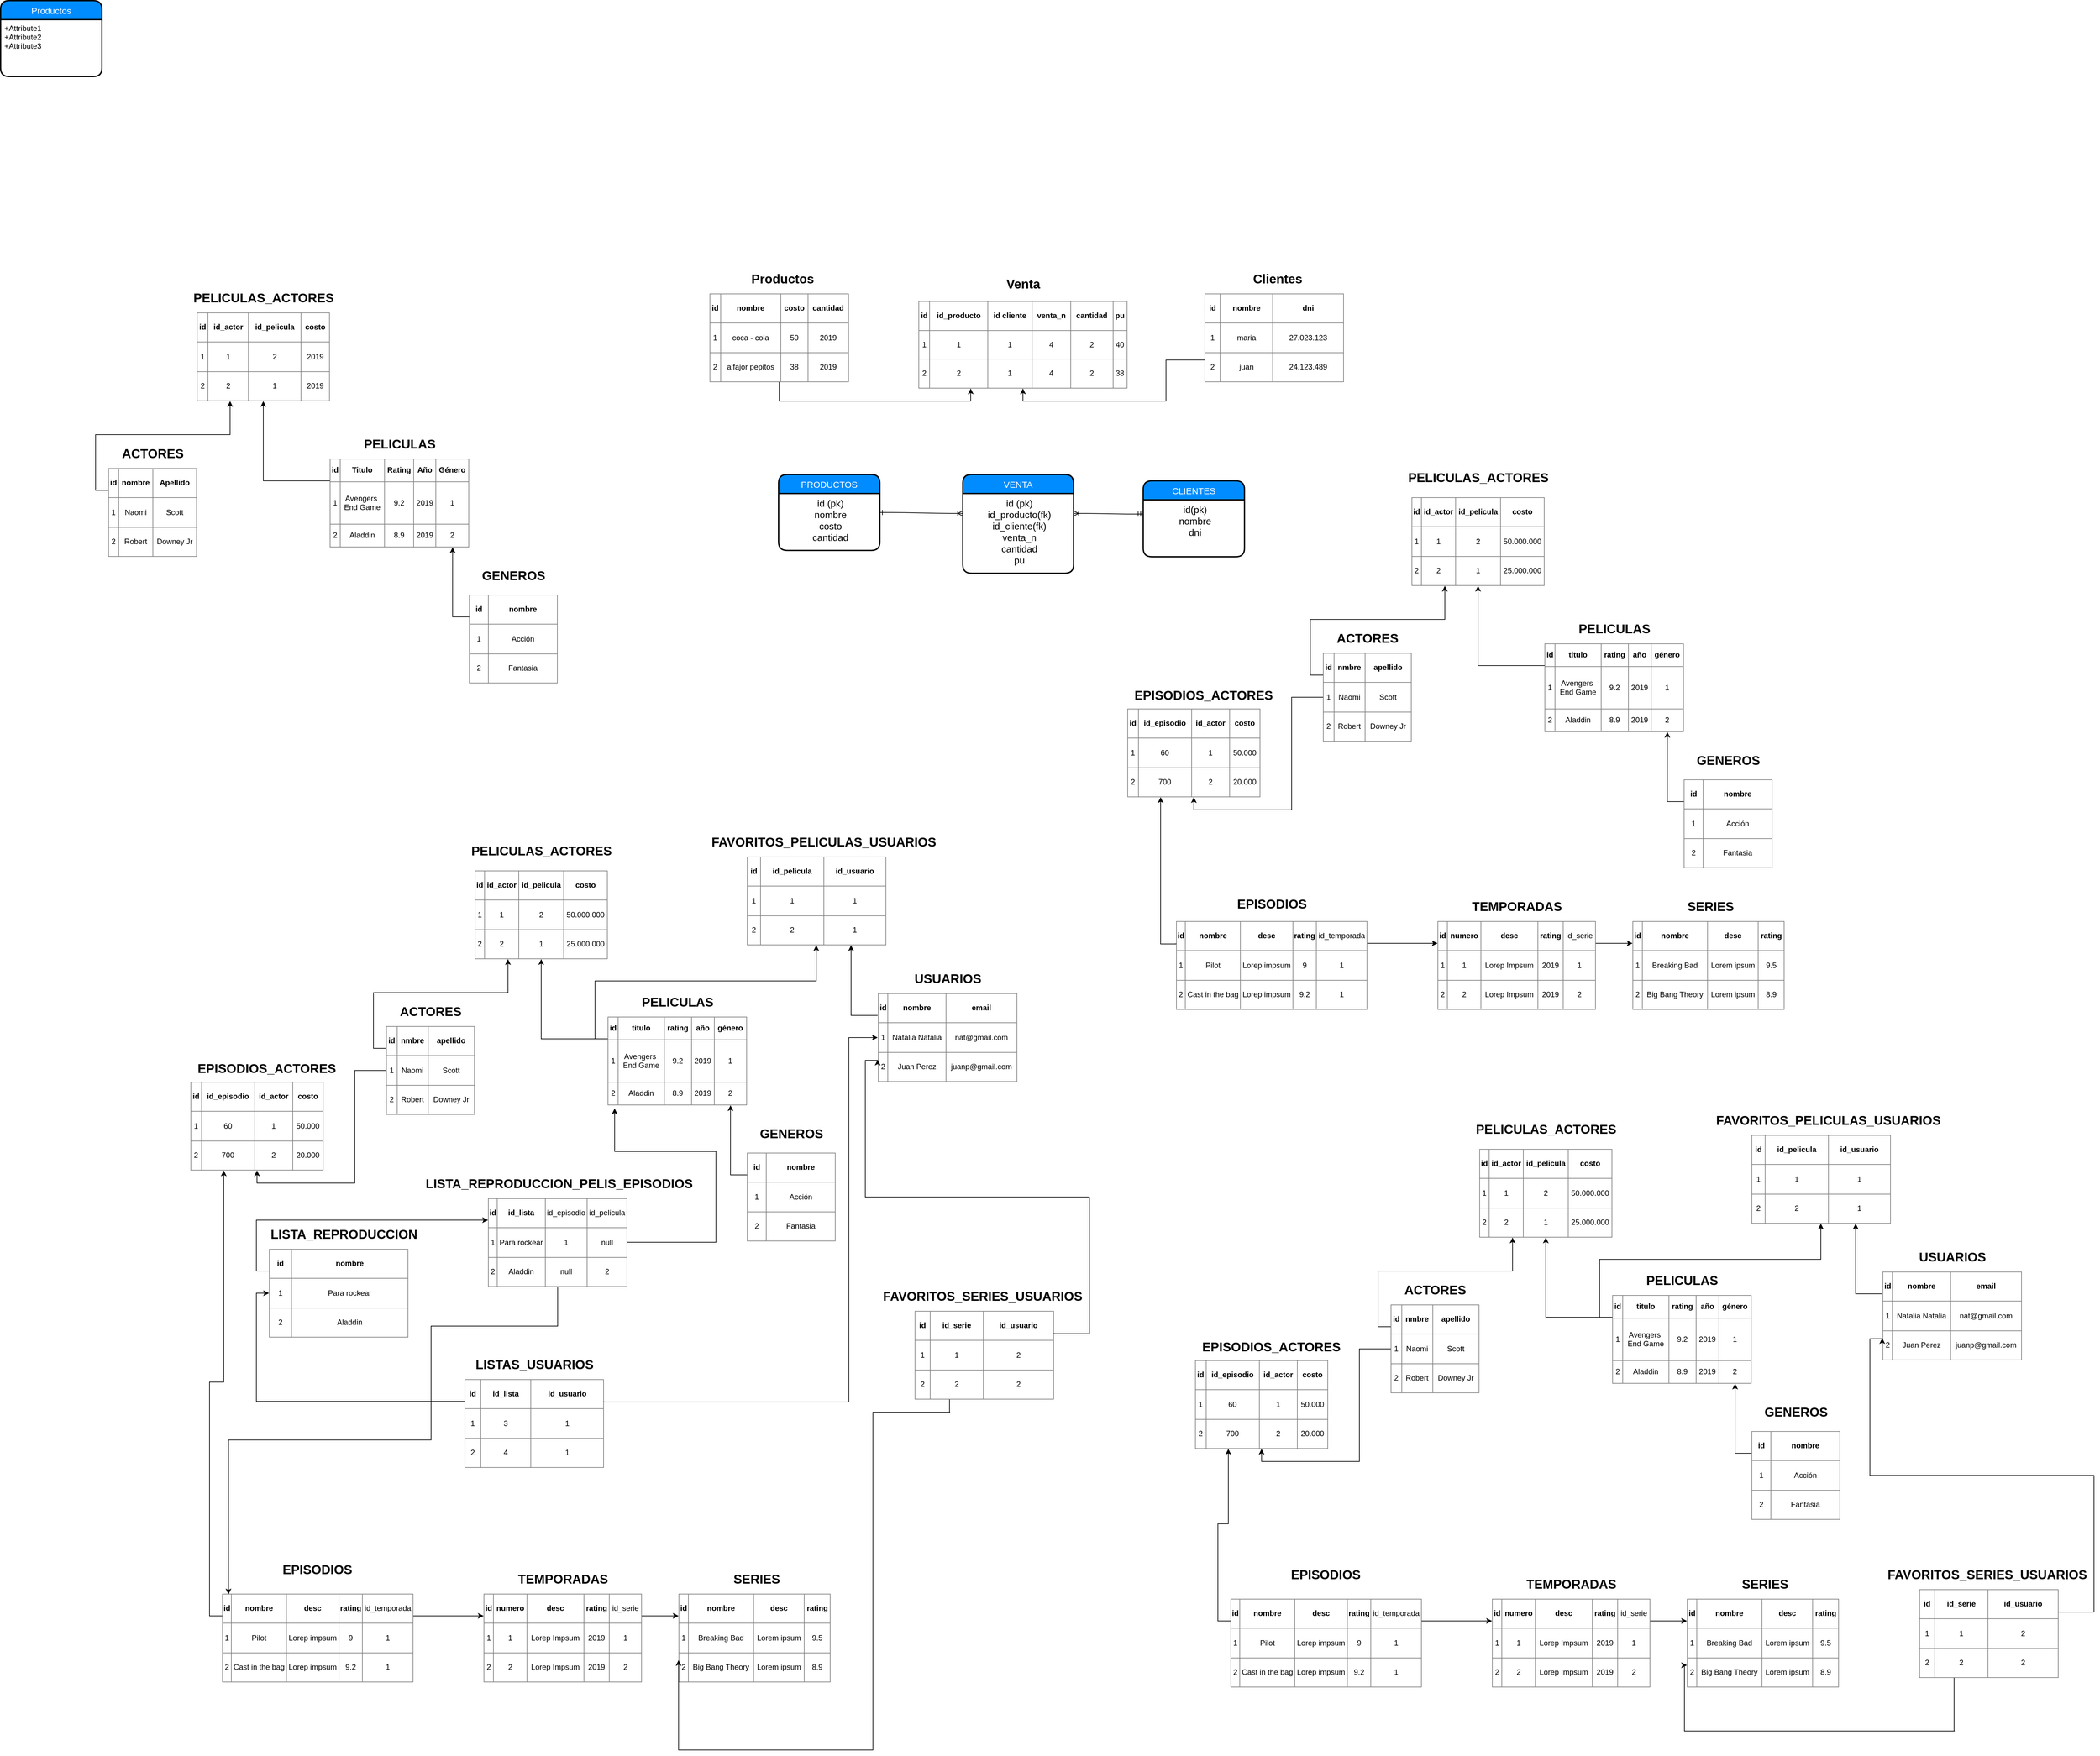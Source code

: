 <mxfile version="10.7.5" type="google"><diagram id="R5pfA701NaSD8N2ByGOf" name="Page-1"><mxGraphModel dx="4617" dy="3389" grid="1" gridSize="10" guides="1" tooltips="1" connect="1" arrows="1" fold="1" page="1" pageScale="1" pageWidth="827" pageHeight="1169" math="0" shadow="0"><root><mxCell id="0"/><mxCell id="1" parent="0"/><mxCell id="8nOLouQgiAR3lFIXZIlB-15" style="edgeStyle=orthogonalEdgeStyle;rounded=0;orthogonalLoop=1;jettySize=auto;html=1;exitX=0;exitY=0.25;exitDx=0;exitDy=0;entryX=0.882;entryY=1;entryDx=0;entryDy=0;entryPerimeter=0;fontSize=20;" edge="1" parent="1" source="8nOLouQgiAR3lFIXZIlB-1" target="8nOLouQgiAR3lFIXZIlB-5"><mxGeometry relative="1" as="geometry"/></mxCell><mxCell id="8nOLouQgiAR3lFIXZIlB-1" value="&lt;table border=&quot;1&quot; width=&quot;100%&quot; style=&quot;width: 100% ; height: 100% ; border-collapse: collapse&quot;&gt;&lt;tbody&gt;&lt;tr&gt;&lt;td align=&quot;center&quot;&gt;&lt;b&gt;id&lt;/b&gt;&lt;/td&gt;&lt;td align=&quot;center&quot;&gt;&lt;b&gt;nombre&lt;/b&gt;&lt;/td&gt;&lt;/tr&gt;&lt;tr&gt;&lt;td align=&quot;center&quot;&gt;1&lt;/td&gt;&lt;td align=&quot;center&quot;&gt;Acción&lt;/td&gt;&lt;/tr&gt;&lt;tr&gt;&lt;td align=&quot;center&quot;&gt;2&lt;/td&gt;&lt;td align=&quot;center&quot;&gt;Fantasia&lt;/td&gt;&lt;/tr&gt;&lt;/tbody&gt;&lt;/table&gt;" style="text;html=1;overflow=fill;rounded=0;glass=0;comic=0;shadow=0;" vertex="1" parent="1"><mxGeometry x="740" y="784" width="140" height="140" as="geometry"/></mxCell><mxCell id="8nOLouQgiAR3lFIXZIlB-2" value="GENEROS" style="text;html=1;resizable=0;points=[];autosize=1;align=center;verticalAlign=top;spacingTop=-4;fontStyle=1;fontSize=20;" vertex="1" parent="1"><mxGeometry x="750" y="739" width="120" height="30" as="geometry"/></mxCell><mxCell id="8nOLouQgiAR3lFIXZIlB-12" style="edgeStyle=orthogonalEdgeStyle;rounded=0;orthogonalLoop=1;jettySize=auto;html=1;exitX=0;exitY=0.25;exitDx=0;exitDy=0;entryX=0.25;entryY=1;entryDx=0;entryDy=0;fontSize=20;" edge="1" parent="1" source="8nOLouQgiAR3lFIXZIlB-3" target="8nOLouQgiAR3lFIXZIlB-7"><mxGeometry relative="1" as="geometry"/></mxCell><mxCell id="8nOLouQgiAR3lFIXZIlB-3" value="&lt;table border=&quot;1&quot; width=&quot;100%&quot; style=&quot;width: 100% ; height: 100% ; border-collapse: collapse&quot;&gt;&lt;tbody&gt;&lt;tr&gt;&lt;td align=&quot;center&quot;&gt;&lt;b&gt;id&lt;/b&gt;&lt;/td&gt;&lt;td align=&quot;center&quot;&gt;&lt;b&gt;nombre&lt;/b&gt;&lt;/td&gt;&lt;td style=&quot;text-align: center&quot;&gt;&lt;b&gt;Apellido&lt;/b&gt;&lt;/td&gt;&lt;/tr&gt;&lt;tr&gt;&lt;td align=&quot;center&quot;&gt;1&lt;/td&gt;&lt;td align=&quot;center&quot;&gt;Naomi&lt;/td&gt;&lt;td style=&quot;text-align: center&quot;&gt;Scott&lt;/td&gt;&lt;/tr&gt;&lt;tr&gt;&lt;td align=&quot;center&quot;&gt;2&lt;/td&gt;&lt;td align=&quot;center&quot;&gt;Robert&lt;/td&gt;&lt;td style=&quot;text-align: center&quot;&gt;Downey Jr&lt;/td&gt;&lt;/tr&gt;&lt;/tbody&gt;&lt;/table&gt;" style="text;html=1;overflow=fill;rounded=0;glass=0;comic=0;shadow=0;" vertex="1" parent="1"><mxGeometry x="170" y="584" width="140" height="140" as="geometry"/></mxCell><mxCell id="8nOLouQgiAR3lFIXZIlB-4" value="ACTORES" style="text;html=1;resizable=0;points=[];autosize=1;align=center;verticalAlign=top;spacingTop=-4;fontStyle=1;fontSize=20;" vertex="1" parent="1"><mxGeometry x="185" y="546" width="110" height="30" as="geometry"/></mxCell><mxCell id="8nOLouQgiAR3lFIXZIlB-13" style="edgeStyle=orthogonalEdgeStyle;rounded=0;orthogonalLoop=1;jettySize=auto;html=1;exitX=0;exitY=0.25;exitDx=0;exitDy=0;entryX=0.5;entryY=1;entryDx=0;entryDy=0;fontSize=20;" edge="1" parent="1" source="8nOLouQgiAR3lFIXZIlB-5" target="8nOLouQgiAR3lFIXZIlB-7"><mxGeometry relative="1" as="geometry"/></mxCell><mxCell id="8nOLouQgiAR3lFIXZIlB-5" value="&lt;table border=&quot;1&quot; width=&quot;100%&quot; style=&quot;text-align: center ; width: 100% ; height: 100% ; border-collapse: collapse&quot;&gt;&lt;tbody&gt;&lt;tr&gt;&lt;td align=&quot;center&quot;&gt;&lt;b&gt;id&lt;/b&gt;&lt;/td&gt;&lt;td align=&quot;center&quot;&gt;&lt;b&gt;Titulo&lt;/b&gt;&lt;/td&gt;&lt;td&gt;&lt;b&gt;Rating&lt;/b&gt;&lt;/td&gt;&lt;td style=&quot;text-align: center&quot;&gt;&lt;b&gt;Año&lt;/b&gt;&lt;/td&gt;&lt;td&gt;&lt;b&gt;Género&lt;/b&gt;&lt;/td&gt;&lt;/tr&gt;&lt;tr&gt;&lt;td align=&quot;center&quot;&gt;1&lt;/td&gt;&lt;td align=&quot;center&quot;&gt;Avengers&amp;nbsp;&lt;br&gt;End Game&lt;/td&gt;&lt;td&gt;9.2&lt;/td&gt;&lt;td style=&quot;text-align: center&quot;&gt;2019&lt;/td&gt;&lt;td&gt;1&lt;/td&gt;&lt;/tr&gt;&lt;tr&gt;&lt;td align=&quot;center&quot;&gt;2&lt;/td&gt;&lt;td align=&quot;center&quot;&gt;Aladdin&lt;/td&gt;&lt;td&gt;8.9&lt;/td&gt;&lt;td style=&quot;text-align: center&quot;&gt;2019&lt;/td&gt;&lt;td&gt;2&lt;/td&gt;&lt;/tr&gt;&lt;/tbody&gt;&lt;/table&gt;" style="text;html=1;overflow=fill;rounded=0;glass=0;comic=0;shadow=0;" vertex="1" parent="1"><mxGeometry x="520" y="569" width="220" height="140" as="geometry"/></mxCell><mxCell id="8nOLouQgiAR3lFIXZIlB-6" value="PELICULAS" style="text;html=1;resizable=0;points=[];autosize=1;align=center;verticalAlign=top;spacingTop=-4;fontStyle=1;fontSize=20;" vertex="1" parent="1"><mxGeometry x="565" y="531" width="130" height="30" as="geometry"/></mxCell><mxCell id="8nOLouQgiAR3lFIXZIlB-7" value="&lt;table border=&quot;1&quot; width=&quot;100%&quot; style=&quot;text-align: center ; width: 100% ; height: 100% ; border-collapse: collapse&quot;&gt;&lt;tbody&gt;&lt;tr&gt;&lt;td align=&quot;center&quot;&gt;&lt;b&gt;id&lt;/b&gt;&lt;/td&gt;&lt;td align=&quot;center&quot;&gt;&lt;b&gt;id_actor&lt;/b&gt;&lt;/td&gt;&lt;td&gt;&lt;b&gt;id_pelicula&lt;/b&gt;&lt;/td&gt;&lt;td style=&quot;text-align: center&quot;&gt;&lt;b&gt;costo&lt;/b&gt;&lt;/td&gt;&lt;/tr&gt;&lt;tr&gt;&lt;td align=&quot;center&quot;&gt;1&lt;/td&gt;&lt;td align=&quot;center&quot;&gt;1&lt;/td&gt;&lt;td&gt;2&lt;/td&gt;&lt;td style=&quot;text-align: center&quot;&gt;2019&lt;/td&gt;&lt;/tr&gt;&lt;tr&gt;&lt;td align=&quot;center&quot;&gt;2&lt;/td&gt;&lt;td align=&quot;center&quot;&gt;2&lt;/td&gt;&lt;td&gt;1&lt;/td&gt;&lt;td style=&quot;text-align: center&quot;&gt;2019&lt;/td&gt;&lt;/tr&gt;&lt;/tbody&gt;&lt;/table&gt;" style="text;html=1;overflow=fill;rounded=0;glass=0;comic=0;shadow=0;" vertex="1" parent="1"><mxGeometry x="310" y="338" width="210" height="140" as="geometry"/></mxCell><mxCell id="8nOLouQgiAR3lFIXZIlB-8" value="PELICULAS_ACTORES" style="text;html=1;resizable=0;points=[];autosize=1;align=center;verticalAlign=top;spacingTop=-4;fontStyle=1;fontSize=20;" vertex="1" parent="1"><mxGeometry x="300" y="300" width="230" height="30" as="geometry"/></mxCell><mxCell id="8nOLouQgiAR3lFIXZIlB-18" style="edgeStyle=orthogonalEdgeStyle;rounded=0;orthogonalLoop=1;jettySize=auto;html=1;exitX=0;exitY=0.25;exitDx=0;exitDy=0;entryX=0.882;entryY=1;entryDx=0;entryDy=0;entryPerimeter=0;fontSize=20;" edge="1" parent="1" source="8nOLouQgiAR3lFIXZIlB-19" target="8nOLouQgiAR3lFIXZIlB-25"><mxGeometry relative="1" as="geometry"/></mxCell><mxCell id="8nOLouQgiAR3lFIXZIlB-19" value="&lt;table border=&quot;1&quot; width=&quot;100%&quot; style=&quot;width: 100% ; height: 100% ; border-collapse: collapse&quot;&gt;&lt;tbody&gt;&lt;tr&gt;&lt;td align=&quot;center&quot;&gt;&lt;b&gt;id&lt;/b&gt;&lt;/td&gt;&lt;td align=&quot;center&quot;&gt;&lt;b&gt;nombre&lt;/b&gt;&lt;/td&gt;&lt;/tr&gt;&lt;tr&gt;&lt;td align=&quot;center&quot;&gt;1&lt;/td&gt;&lt;td align=&quot;center&quot;&gt;Acción&lt;/td&gt;&lt;/tr&gt;&lt;tr&gt;&lt;td align=&quot;center&quot;&gt;2&lt;/td&gt;&lt;td align=&quot;center&quot;&gt;Fantasia&lt;/td&gt;&lt;/tr&gt;&lt;/tbody&gt;&lt;/table&gt;" style="text;html=1;overflow=fill;rounded=0;glass=0;comic=0;shadow=0;" vertex="1" parent="1"><mxGeometry x="2659" y="1076" width="140" height="140" as="geometry"/></mxCell><mxCell id="8nOLouQgiAR3lFIXZIlB-20" value="GENEROS" style="text;html=1;resizable=0;points=[];autosize=1;align=center;verticalAlign=top;spacingTop=-4;fontStyle=1;fontSize=20;" vertex="1" parent="1"><mxGeometry x="2669" y="1031" width="120" height="30" as="geometry"/></mxCell><mxCell id="8nOLouQgiAR3lFIXZIlB-21" style="edgeStyle=orthogonalEdgeStyle;rounded=0;orthogonalLoop=1;jettySize=auto;html=1;exitX=0;exitY=0.25;exitDx=0;exitDy=0;entryX=0.25;entryY=1;entryDx=0;entryDy=0;fontSize=20;" edge="1" parent="1" source="8nOLouQgiAR3lFIXZIlB-22" target="8nOLouQgiAR3lFIXZIlB-27"><mxGeometry relative="1" as="geometry"/></mxCell><mxCell id="8nOLouQgiAR3lFIXZIlB-41" style="edgeStyle=orthogonalEdgeStyle;rounded=0;orthogonalLoop=1;jettySize=auto;html=1;exitX=0;exitY=0.5;exitDx=0;exitDy=0;entryX=0.5;entryY=1;entryDx=0;entryDy=0;fontSize=20;" edge="1" parent="1" source="8nOLouQgiAR3lFIXZIlB-22" target="8nOLouQgiAR3lFIXZIlB-39"><mxGeometry relative="1" as="geometry"/></mxCell><mxCell id="8nOLouQgiAR3lFIXZIlB-22" value="&lt;table border=&quot;1&quot; width=&quot;100%&quot; style=&quot;width: 100% ; height: 100% ; border-collapse: collapse&quot;&gt;&lt;tbody&gt;&lt;tr&gt;&lt;td align=&quot;center&quot;&gt;&lt;b&gt;id&lt;/b&gt;&lt;/td&gt;&lt;td align=&quot;center&quot;&gt;&lt;b&gt;nmbre&lt;/b&gt;&lt;/td&gt;&lt;td style=&quot;text-align: center&quot;&gt;&lt;b&gt;apellido&lt;/b&gt;&lt;/td&gt;&lt;/tr&gt;&lt;tr&gt;&lt;td align=&quot;center&quot;&gt;1&lt;/td&gt;&lt;td align=&quot;center&quot;&gt;Naomi&lt;/td&gt;&lt;td style=&quot;text-align: center&quot;&gt;Scott&lt;/td&gt;&lt;/tr&gt;&lt;tr&gt;&lt;td align=&quot;center&quot;&gt;2&lt;/td&gt;&lt;td align=&quot;center&quot;&gt;Robert&lt;/td&gt;&lt;td style=&quot;text-align: center&quot;&gt;Downey Jr&lt;/td&gt;&lt;/tr&gt;&lt;/tbody&gt;&lt;/table&gt;" style="text;html=1;overflow=fill;rounded=0;glass=0;comic=0;shadow=0;" vertex="1" parent="1"><mxGeometry x="2089" y="876" width="140" height="140" as="geometry"/></mxCell><mxCell id="8nOLouQgiAR3lFIXZIlB-23" value="ACTORES" style="text;html=1;resizable=0;points=[];autosize=1;align=center;verticalAlign=top;spacingTop=-4;fontStyle=1;fontSize=20;" vertex="1" parent="1"><mxGeometry x="2104" y="838" width="110" height="30" as="geometry"/></mxCell><mxCell id="8nOLouQgiAR3lFIXZIlB-24" style="edgeStyle=orthogonalEdgeStyle;rounded=0;orthogonalLoop=1;jettySize=auto;html=1;exitX=0;exitY=0.25;exitDx=0;exitDy=0;entryX=0.5;entryY=1;entryDx=0;entryDy=0;fontSize=20;" edge="1" parent="1" source="8nOLouQgiAR3lFIXZIlB-25" target="8nOLouQgiAR3lFIXZIlB-27"><mxGeometry relative="1" as="geometry"/></mxCell><mxCell id="8nOLouQgiAR3lFIXZIlB-25" value="&lt;table border=&quot;1&quot; width=&quot;100%&quot; style=&quot;text-align: center ; width: 100% ; height: 100% ; border-collapse: collapse&quot;&gt;&lt;tbody&gt;&lt;tr&gt;&lt;td align=&quot;center&quot;&gt;&lt;b&gt;id&lt;/b&gt;&lt;/td&gt;&lt;td align=&quot;center&quot;&gt;&lt;b&gt;titulo&lt;/b&gt;&lt;/td&gt;&lt;td&gt;&lt;b&gt;rating&lt;/b&gt;&lt;/td&gt;&lt;td style=&quot;text-align: center&quot;&gt;&lt;b&gt;año&lt;/b&gt;&lt;/td&gt;&lt;td&gt;&lt;b&gt;género&lt;/b&gt;&lt;/td&gt;&lt;/tr&gt;&lt;tr&gt;&lt;td align=&quot;center&quot;&gt;1&lt;/td&gt;&lt;td align=&quot;center&quot;&gt;Avengers&amp;nbsp;&lt;br&gt;End Game&lt;/td&gt;&lt;td&gt;9.2&lt;/td&gt;&lt;td style=&quot;text-align: center&quot;&gt;2019&lt;/td&gt;&lt;td&gt;1&lt;/td&gt;&lt;/tr&gt;&lt;tr&gt;&lt;td align=&quot;center&quot;&gt;2&lt;/td&gt;&lt;td align=&quot;center&quot;&gt;Aladdin&lt;/td&gt;&lt;td&gt;8.9&lt;/td&gt;&lt;td style=&quot;text-align: center&quot;&gt;2019&lt;/td&gt;&lt;td&gt;2&lt;/td&gt;&lt;/tr&gt;&lt;/tbody&gt;&lt;/table&gt;" style="text;html=1;overflow=fill;rounded=0;glass=0;comic=0;shadow=0;" vertex="1" parent="1"><mxGeometry x="2439" y="861" width="220" height="140" as="geometry"/></mxCell><mxCell id="8nOLouQgiAR3lFIXZIlB-26" value="PELICULAS" style="text;html=1;resizable=0;points=[];autosize=1;align=center;verticalAlign=top;spacingTop=-4;fontStyle=1;fontSize=20;" vertex="1" parent="1"><mxGeometry x="2484" y="823" width="130" height="30" as="geometry"/></mxCell><mxCell id="8nOLouQgiAR3lFIXZIlB-27" value="&lt;table border=&quot;1&quot; width=&quot;100%&quot; style=&quot;text-align: center ; width: 100% ; height: 100% ; border-collapse: collapse&quot;&gt;&lt;tbody&gt;&lt;tr&gt;&lt;td align=&quot;center&quot;&gt;&lt;b&gt;id&lt;/b&gt;&lt;/td&gt;&lt;td align=&quot;center&quot;&gt;&lt;b&gt;id_actor&lt;/b&gt;&lt;/td&gt;&lt;td&gt;&lt;b&gt;id_pelicula&lt;/b&gt;&lt;/td&gt;&lt;td style=&quot;text-align: center&quot;&gt;&lt;b&gt;costo&lt;/b&gt;&lt;/td&gt;&lt;/tr&gt;&lt;tr&gt;&lt;td align=&quot;center&quot;&gt;1&lt;/td&gt;&lt;td align=&quot;center&quot;&gt;1&lt;/td&gt;&lt;td&gt;2&lt;/td&gt;&lt;td style=&quot;text-align: center&quot;&gt;50.000.000&lt;/td&gt;&lt;/tr&gt;&lt;tr&gt;&lt;td align=&quot;center&quot;&gt;2&lt;/td&gt;&lt;td align=&quot;center&quot;&gt;2&lt;/td&gt;&lt;td&gt;1&lt;/td&gt;&lt;td style=&quot;text-align: center&quot;&gt;25.000.000&lt;/td&gt;&lt;/tr&gt;&lt;/tbody&gt;&lt;/table&gt;" style="text;html=1;overflow=fill;rounded=0;glass=0;comic=0;shadow=0;" vertex="1" parent="1"><mxGeometry x="2229" y="630" width="210" height="140" as="geometry"/></mxCell><mxCell id="8nOLouQgiAR3lFIXZIlB-28" value="PELICULAS_ACTORES" style="text;html=1;resizable=0;points=[];autosize=1;align=center;verticalAlign=top;spacingTop=-4;fontStyle=1;fontSize=20;" vertex="1" parent="1"><mxGeometry x="2219" y="584" width="230" height="30" as="geometry"/></mxCell><mxCell id="8nOLouQgiAR3lFIXZIlB-29" value="&lt;table border=&quot;1&quot; width=&quot;100%&quot; style=&quot;text-align: center ; width: 100% ; height: 100% ; border-collapse: collapse&quot;&gt;&lt;tbody&gt;&lt;tr&gt;&lt;td align=&quot;center&quot;&gt;&lt;b&gt;id&lt;/b&gt;&lt;/td&gt;&lt;td align=&quot;center&quot;&gt;&lt;b&gt;nombre&lt;/b&gt;&lt;/td&gt;&lt;td&gt;&lt;b&gt;desc&lt;/b&gt;&lt;/td&gt;&lt;td style=&quot;text-align: center&quot;&gt;&lt;b&gt;rating&lt;/b&gt;&lt;/td&gt;&lt;/tr&gt;&lt;tr&gt;&lt;td align=&quot;center&quot;&gt;1&lt;/td&gt;&lt;td align=&quot;center&quot;&gt;Breaking Bad&lt;/td&gt;&lt;td&gt;Lorem ipsum&lt;/td&gt;&lt;td style=&quot;text-align: center&quot;&gt;9.5&lt;/td&gt;&lt;/tr&gt;&lt;tr&gt;&lt;td align=&quot;center&quot;&gt;2&lt;/td&gt;&lt;td align=&quot;center&quot;&gt;Big Bang Theory&lt;/td&gt;&lt;td&gt;Lorem ipsum&lt;br&gt;&lt;/td&gt;&lt;td style=&quot;text-align: center&quot;&gt;8.9&lt;/td&gt;&lt;/tr&gt;&lt;/tbody&gt;&lt;/table&gt;" style="text;html=1;overflow=fill;rounded=0;glass=0;comic=0;shadow=0;" vertex="1" parent="1"><mxGeometry x="2578" y="1300" width="240" height="140" as="geometry"/></mxCell><mxCell id="8nOLouQgiAR3lFIXZIlB-30" value="SERIES" style="text;html=1;resizable=0;points=[];autosize=1;align=center;verticalAlign=top;spacingTop=-4;fontStyle=1;fontSize=20;" vertex="1" parent="1"><mxGeometry x="2656" y="1262" width="90" height="30" as="geometry"/></mxCell><mxCell id="8nOLouQgiAR3lFIXZIlB-38" style="edgeStyle=orthogonalEdgeStyle;rounded=0;orthogonalLoop=1;jettySize=auto;html=1;exitX=1;exitY=0.25;exitDx=0;exitDy=0;entryX=0;entryY=0.25;entryDx=0;entryDy=0;fontSize=20;" edge="1" parent="1" source="8nOLouQgiAR3lFIXZIlB-32" target="8nOLouQgiAR3lFIXZIlB-29"><mxGeometry relative="1" as="geometry"/></mxCell><mxCell id="8nOLouQgiAR3lFIXZIlB-32" value="&lt;table border=&quot;1&quot; width=&quot;100%&quot; style=&quot;text-align: center ; width: 100% ; height: 100% ; border-collapse: collapse&quot;&gt;&lt;tbody&gt;&lt;tr&gt;&lt;td align=&quot;center&quot;&gt;&lt;b&gt;id&lt;/b&gt;&lt;/td&gt;&lt;td align=&quot;center&quot;&gt;&lt;b&gt;numero&lt;/b&gt;&lt;/td&gt;&lt;td&gt;&lt;b&gt;desc&lt;/b&gt;&lt;/td&gt;&lt;td style=&quot;text-align: center&quot;&gt;&lt;b&gt;rating&lt;/b&gt;&lt;/td&gt;&lt;td&gt;id_serie&lt;/td&gt;&lt;/tr&gt;&lt;tr&gt;&lt;td align=&quot;center&quot;&gt;1&lt;/td&gt;&lt;td align=&quot;center&quot;&gt;1&lt;/td&gt;&lt;td&gt;Lorep Impsum&lt;/td&gt;&lt;td style=&quot;text-align: center&quot;&gt;2019&lt;/td&gt;&lt;td&gt;1&lt;/td&gt;&lt;/tr&gt;&lt;tr&gt;&lt;td align=&quot;center&quot;&gt;2&lt;/td&gt;&lt;td align=&quot;center&quot;&gt;2&lt;/td&gt;&lt;td&gt;Lorep Impsum&lt;br&gt;&lt;/td&gt;&lt;td style=&quot;text-align: center&quot;&gt;2019&lt;/td&gt;&lt;td&gt;2&lt;/td&gt;&lt;/tr&gt;&lt;/tbody&gt;&lt;/table&gt;" style="text;html=1;overflow=fill;rounded=0;glass=0;comic=0;shadow=0;" vertex="1" parent="1"><mxGeometry x="2270" y="1300" width="250" height="140" as="geometry"/></mxCell><mxCell id="8nOLouQgiAR3lFIXZIlB-33" value="TEMPORADAS" style="text;html=1;resizable=0;points=[];autosize=1;align=center;verticalAlign=top;spacingTop=-4;fontStyle=1;fontSize=20;" vertex="1" parent="1"><mxGeometry x="2315" y="1262" width="160" height="30" as="geometry"/></mxCell><mxCell id="8nOLouQgiAR3lFIXZIlB-37" style="edgeStyle=orthogonalEdgeStyle;rounded=0;orthogonalLoop=1;jettySize=auto;html=1;exitX=1;exitY=0.25;exitDx=0;exitDy=0;entryX=0;entryY=0.25;entryDx=0;entryDy=0;fontSize=20;" edge="1" parent="1" source="8nOLouQgiAR3lFIXZIlB-34" target="8nOLouQgiAR3lFIXZIlB-32"><mxGeometry relative="1" as="geometry"/></mxCell><mxCell id="8nOLouQgiAR3lFIXZIlB-42" style="edgeStyle=orthogonalEdgeStyle;rounded=0;orthogonalLoop=1;jettySize=auto;html=1;exitX=0;exitY=0.25;exitDx=0;exitDy=0;entryX=0.25;entryY=1;entryDx=0;entryDy=0;fontSize=20;" edge="1" parent="1" source="8nOLouQgiAR3lFIXZIlB-34" target="8nOLouQgiAR3lFIXZIlB-39"><mxGeometry relative="1" as="geometry"><Array as="points"><mxPoint x="1832" y="1336"/></Array></mxGeometry></mxCell><mxCell id="8nOLouQgiAR3lFIXZIlB-34" value="&lt;table border=&quot;1&quot; width=&quot;100%&quot; style=&quot;text-align: center ; width: 100% ; height: 100% ; border-collapse: collapse&quot;&gt;&lt;tbody&gt;&lt;tr&gt;&lt;td align=&quot;center&quot;&gt;&lt;b&gt;id&lt;/b&gt;&lt;/td&gt;&lt;td align=&quot;center&quot;&gt;&lt;b&gt;nombre&lt;/b&gt;&lt;/td&gt;&lt;td&gt;&lt;b&gt;desc&lt;/b&gt;&lt;/td&gt;&lt;td style=&quot;text-align: center&quot;&gt;&lt;b&gt;rating&lt;/b&gt;&lt;/td&gt;&lt;td&gt;id_temporada&lt;/td&gt;&lt;/tr&gt;&lt;tr&gt;&lt;td align=&quot;center&quot;&gt;1&lt;/td&gt;&lt;td align=&quot;center&quot;&gt;Pilot&lt;/td&gt;&lt;td&gt;Lorep impsum&lt;/td&gt;&lt;td style=&quot;text-align: center&quot;&gt;9&lt;/td&gt;&lt;td&gt;1&lt;/td&gt;&lt;/tr&gt;&lt;tr&gt;&lt;td align=&quot;center&quot;&gt;2&lt;/td&gt;&lt;td align=&quot;center&quot;&gt;Cast in the bag&lt;/td&gt;&lt;td&gt;Lorep impsum&lt;br&gt;&lt;/td&gt;&lt;td style=&quot;text-align: center&quot;&gt;9.2&lt;/td&gt;&lt;td&gt;1&lt;/td&gt;&lt;/tr&gt;&lt;/tbody&gt;&lt;/table&gt;" style="text;html=1;overflow=fill;rounded=0;glass=0;comic=0;shadow=0;" vertex="1" parent="1"><mxGeometry x="1857" y="1300" width="302" height="140" as="geometry"/></mxCell><mxCell id="8nOLouQgiAR3lFIXZIlB-35" value="EPISODIOS" style="text;html=1;resizable=0;points=[];autosize=1;align=center;verticalAlign=top;spacingTop=-4;fontStyle=1;fontSize=20;" vertex="1" parent="1"><mxGeometry x="1943" y="1258" width="130" height="30" as="geometry"/></mxCell><mxCell id="8nOLouQgiAR3lFIXZIlB-39" value="&lt;table border=&quot;1&quot; width=&quot;100%&quot; style=&quot;text-align: center ; width: 100% ; height: 100% ; border-collapse: collapse&quot;&gt;&lt;tbody&gt;&lt;tr&gt;&lt;td align=&quot;center&quot;&gt;&lt;b&gt;id&lt;/b&gt;&lt;/td&gt;&lt;td align=&quot;center&quot;&gt;&lt;b&gt;id_episodio&lt;/b&gt;&lt;/td&gt;&lt;td&gt;&lt;b&gt;id_actor&lt;/b&gt;&lt;/td&gt;&lt;td style=&quot;text-align: center&quot;&gt;&lt;b&gt;costo&lt;/b&gt;&lt;/td&gt;&lt;/tr&gt;&lt;tr&gt;&lt;td align=&quot;center&quot;&gt;1&lt;/td&gt;&lt;td align=&quot;center&quot;&gt;60&lt;/td&gt;&lt;td&gt;1&lt;/td&gt;&lt;td style=&quot;text-align: center&quot;&gt;50.000&lt;/td&gt;&lt;/tr&gt;&lt;tr&gt;&lt;td align=&quot;center&quot;&gt;2&lt;/td&gt;&lt;td align=&quot;center&quot;&gt;700&lt;/td&gt;&lt;td&gt;2&lt;/td&gt;&lt;td style=&quot;text-align: center&quot;&gt;20.000&lt;/td&gt;&lt;/tr&gt;&lt;/tbody&gt;&lt;/table&gt;" style="text;html=1;overflow=fill;rounded=0;glass=0;comic=0;shadow=0;" vertex="1" parent="1"><mxGeometry x="1780" y="964" width="210" height="140" as="geometry"/></mxCell><mxCell id="8nOLouQgiAR3lFIXZIlB-40" value="EPISODIOS_ACTORES" style="text;html=1;resizable=0;points=[];autosize=1;align=center;verticalAlign=top;spacingTop=-4;fontStyle=1;fontSize=20;" vertex="1" parent="1"><mxGeometry x="1785" y="928" width="230" height="30" as="geometry"/></mxCell><mxCell id="8nOLouQgiAR3lFIXZIlB-43" style="edgeStyle=orthogonalEdgeStyle;rounded=0;orthogonalLoop=1;jettySize=auto;html=1;exitX=0;exitY=0.25;exitDx=0;exitDy=0;entryX=0.882;entryY=1;entryDx=0;entryDy=0;entryPerimeter=0;fontSize=20;" edge="1" parent="1" source="8nOLouQgiAR3lFIXZIlB-44" target="8nOLouQgiAR3lFIXZIlB-51"><mxGeometry relative="1" as="geometry"/></mxCell><mxCell id="8nOLouQgiAR3lFIXZIlB-44" value="&lt;table border=&quot;1&quot; width=&quot;100%&quot; style=&quot;width: 100% ; height: 100% ; border-collapse: collapse&quot;&gt;&lt;tbody&gt;&lt;tr&gt;&lt;td align=&quot;center&quot;&gt;&lt;b&gt;id&lt;/b&gt;&lt;/td&gt;&lt;td align=&quot;center&quot;&gt;&lt;b&gt;nombre&lt;/b&gt;&lt;/td&gt;&lt;/tr&gt;&lt;tr&gt;&lt;td align=&quot;center&quot;&gt;1&lt;/td&gt;&lt;td align=&quot;center&quot;&gt;Acción&lt;/td&gt;&lt;/tr&gt;&lt;tr&gt;&lt;td align=&quot;center&quot;&gt;2&lt;/td&gt;&lt;td align=&quot;center&quot;&gt;Fantasia&lt;/td&gt;&lt;/tr&gt;&lt;/tbody&gt;&lt;/table&gt;" style="text;html=1;overflow=fill;rounded=0;glass=0;comic=0;shadow=0;" vertex="1" parent="1"><mxGeometry x="1179" y="1666" width="140" height="140" as="geometry"/></mxCell><mxCell id="8nOLouQgiAR3lFIXZIlB-45" value="GENEROS" style="text;html=1;resizable=0;points=[];autosize=1;align=center;verticalAlign=top;spacingTop=-4;fontStyle=1;fontSize=20;" vertex="1" parent="1"><mxGeometry x="1189" y="1621" width="120" height="30" as="geometry"/></mxCell><mxCell id="8nOLouQgiAR3lFIXZIlB-46" style="edgeStyle=orthogonalEdgeStyle;rounded=0;orthogonalLoop=1;jettySize=auto;html=1;exitX=0;exitY=0.25;exitDx=0;exitDy=0;entryX=0.25;entryY=1;entryDx=0;entryDy=0;fontSize=20;" edge="1" parent="1" source="8nOLouQgiAR3lFIXZIlB-48" target="8nOLouQgiAR3lFIXZIlB-53"><mxGeometry relative="1" as="geometry"/></mxCell><mxCell id="8nOLouQgiAR3lFIXZIlB-47" style="edgeStyle=orthogonalEdgeStyle;rounded=0;orthogonalLoop=1;jettySize=auto;html=1;exitX=0;exitY=0.5;exitDx=0;exitDy=0;entryX=0.5;entryY=1;entryDx=0;entryDy=0;fontSize=20;" edge="1" parent="1" source="8nOLouQgiAR3lFIXZIlB-48" target="8nOLouQgiAR3lFIXZIlB-64"><mxGeometry relative="1" as="geometry"/></mxCell><mxCell id="8nOLouQgiAR3lFIXZIlB-48" value="&lt;table border=&quot;1&quot; width=&quot;100%&quot; style=&quot;width: 100% ; height: 100% ; border-collapse: collapse&quot;&gt;&lt;tbody&gt;&lt;tr&gt;&lt;td align=&quot;center&quot;&gt;&lt;b&gt;id&lt;/b&gt;&lt;/td&gt;&lt;td align=&quot;center&quot;&gt;&lt;b&gt;nmbre&lt;/b&gt;&lt;/td&gt;&lt;td style=&quot;text-align: center&quot;&gt;&lt;b&gt;apellido&lt;/b&gt;&lt;/td&gt;&lt;/tr&gt;&lt;tr&gt;&lt;td align=&quot;center&quot;&gt;1&lt;/td&gt;&lt;td align=&quot;center&quot;&gt;Naomi&lt;/td&gt;&lt;td style=&quot;text-align: center&quot;&gt;Scott&lt;/td&gt;&lt;/tr&gt;&lt;tr&gt;&lt;td align=&quot;center&quot;&gt;2&lt;/td&gt;&lt;td align=&quot;center&quot;&gt;Robert&lt;/td&gt;&lt;td style=&quot;text-align: center&quot;&gt;Downey Jr&lt;/td&gt;&lt;/tr&gt;&lt;/tbody&gt;&lt;/table&gt;" style="text;html=1;overflow=fill;rounded=0;glass=0;comic=0;shadow=0;" vertex="1" parent="1"><mxGeometry x="609" y="1466" width="140" height="140" as="geometry"/></mxCell><mxCell id="8nOLouQgiAR3lFIXZIlB-49" value="ACTORES" style="text;html=1;resizable=0;points=[];autosize=1;align=center;verticalAlign=top;spacingTop=-4;fontStyle=1;fontSize=20;" vertex="1" parent="1"><mxGeometry x="624" y="1428" width="110" height="30" as="geometry"/></mxCell><mxCell id="8nOLouQgiAR3lFIXZIlB-50" style="edgeStyle=orthogonalEdgeStyle;rounded=0;orthogonalLoop=1;jettySize=auto;html=1;exitX=0;exitY=0.25;exitDx=0;exitDy=0;entryX=0.5;entryY=1;entryDx=0;entryDy=0;fontSize=20;" edge="1" parent="1" source="8nOLouQgiAR3lFIXZIlB-51" target="8nOLouQgiAR3lFIXZIlB-53"><mxGeometry relative="1" as="geometry"/></mxCell><mxCell id="8nOLouQgiAR3lFIXZIlB-71" style="edgeStyle=orthogonalEdgeStyle;rounded=0;orthogonalLoop=1;jettySize=auto;html=1;exitX=0;exitY=0.25;exitDx=0;exitDy=0;fontSize=20;" edge="1" parent="1" source="8nOLouQgiAR3lFIXZIlB-51" target="8nOLouQgiAR3lFIXZIlB-68"><mxGeometry relative="1" as="geometry"/></mxCell><mxCell id="8nOLouQgiAR3lFIXZIlB-51" value="&lt;table border=&quot;1&quot; width=&quot;100%&quot; style=&quot;text-align: center ; width: 100% ; height: 100% ; border-collapse: collapse&quot;&gt;&lt;tbody&gt;&lt;tr&gt;&lt;td align=&quot;center&quot;&gt;&lt;b&gt;id&lt;/b&gt;&lt;/td&gt;&lt;td align=&quot;center&quot;&gt;&lt;b&gt;titulo&lt;/b&gt;&lt;/td&gt;&lt;td&gt;&lt;b&gt;rating&lt;/b&gt;&lt;/td&gt;&lt;td style=&quot;text-align: center&quot;&gt;&lt;b&gt;año&lt;/b&gt;&lt;/td&gt;&lt;td&gt;&lt;b&gt;género&lt;/b&gt;&lt;/td&gt;&lt;/tr&gt;&lt;tr&gt;&lt;td align=&quot;center&quot;&gt;1&lt;/td&gt;&lt;td align=&quot;center&quot;&gt;Avengers&amp;nbsp;&lt;br&gt;End Game&lt;/td&gt;&lt;td&gt;9.2&lt;/td&gt;&lt;td style=&quot;text-align: center&quot;&gt;2019&lt;/td&gt;&lt;td&gt;1&lt;/td&gt;&lt;/tr&gt;&lt;tr&gt;&lt;td align=&quot;center&quot;&gt;2&lt;/td&gt;&lt;td align=&quot;center&quot;&gt;Aladdin&lt;/td&gt;&lt;td&gt;8.9&lt;/td&gt;&lt;td style=&quot;text-align: center&quot;&gt;2019&lt;/td&gt;&lt;td&gt;2&lt;/td&gt;&lt;/tr&gt;&lt;/tbody&gt;&lt;/table&gt;" style="text;html=1;overflow=fill;rounded=0;glass=0;comic=0;shadow=0;" vertex="1" parent="1"><mxGeometry x="959" y="1451" width="220" height="140" as="geometry"/></mxCell><mxCell id="8nOLouQgiAR3lFIXZIlB-52" value="PELICULAS" style="text;html=1;resizable=0;points=[];autosize=1;align=center;verticalAlign=top;spacingTop=-4;fontStyle=1;fontSize=20;" vertex="1" parent="1"><mxGeometry x="1004" y="1413" width="130" height="30" as="geometry"/></mxCell><mxCell id="8nOLouQgiAR3lFIXZIlB-53" value="&lt;table border=&quot;1&quot; width=&quot;100%&quot; style=&quot;text-align: center ; width: 100% ; height: 100% ; border-collapse: collapse&quot;&gt;&lt;tbody&gt;&lt;tr&gt;&lt;td align=&quot;center&quot;&gt;&lt;b&gt;id&lt;/b&gt;&lt;/td&gt;&lt;td align=&quot;center&quot;&gt;&lt;b&gt;id_actor&lt;/b&gt;&lt;/td&gt;&lt;td&gt;&lt;b&gt;id_pelicula&lt;/b&gt;&lt;/td&gt;&lt;td style=&quot;text-align: center&quot;&gt;&lt;b&gt;costo&lt;/b&gt;&lt;/td&gt;&lt;/tr&gt;&lt;tr&gt;&lt;td align=&quot;center&quot;&gt;1&lt;/td&gt;&lt;td align=&quot;center&quot;&gt;1&lt;/td&gt;&lt;td&gt;2&lt;/td&gt;&lt;td style=&quot;text-align: center&quot;&gt;50.000.000&lt;/td&gt;&lt;/tr&gt;&lt;tr&gt;&lt;td align=&quot;center&quot;&gt;2&lt;/td&gt;&lt;td align=&quot;center&quot;&gt;2&lt;/td&gt;&lt;td&gt;1&lt;/td&gt;&lt;td style=&quot;text-align: center&quot;&gt;25.000.000&lt;/td&gt;&lt;/tr&gt;&lt;/tbody&gt;&lt;/table&gt;" style="text;html=1;overflow=fill;rounded=0;glass=0;comic=0;shadow=0;" vertex="1" parent="1"><mxGeometry x="749" y="1220" width="210" height="140" as="geometry"/></mxCell><mxCell id="8nOLouQgiAR3lFIXZIlB-54" value="PELICULAS_ACTORES" style="text;html=1;resizable=0;points=[];autosize=1;align=center;verticalAlign=top;spacingTop=-4;fontStyle=1;fontSize=20;" vertex="1" parent="1"><mxGeometry x="739" y="1174" width="230" height="30" as="geometry"/></mxCell><mxCell id="8nOLouQgiAR3lFIXZIlB-55" value="&lt;table border=&quot;1&quot; width=&quot;100%&quot; style=&quot;text-align: center ; width: 100% ; height: 100% ; border-collapse: collapse&quot;&gt;&lt;tbody&gt;&lt;tr&gt;&lt;td align=&quot;center&quot;&gt;&lt;b&gt;id&lt;/b&gt;&lt;/td&gt;&lt;td align=&quot;center&quot;&gt;&lt;b&gt;nombre&lt;/b&gt;&lt;/td&gt;&lt;td&gt;&lt;b&gt;desc&lt;/b&gt;&lt;/td&gt;&lt;td style=&quot;text-align: center&quot;&gt;&lt;b&gt;rating&lt;/b&gt;&lt;/td&gt;&lt;/tr&gt;&lt;tr&gt;&lt;td align=&quot;center&quot;&gt;1&lt;/td&gt;&lt;td align=&quot;center&quot;&gt;Breaking Bad&lt;/td&gt;&lt;td&gt;Lorem ipsum&lt;/td&gt;&lt;td style=&quot;text-align: center&quot;&gt;9.5&lt;/td&gt;&lt;/tr&gt;&lt;tr&gt;&lt;td align=&quot;center&quot;&gt;2&lt;/td&gt;&lt;td align=&quot;center&quot;&gt;Big Bang Theory&lt;/td&gt;&lt;td&gt;Lorem ipsum&lt;br&gt;&lt;/td&gt;&lt;td style=&quot;text-align: center&quot;&gt;8.9&lt;/td&gt;&lt;/tr&gt;&lt;/tbody&gt;&lt;/table&gt;" style="text;html=1;overflow=fill;rounded=0;glass=0;comic=0;shadow=0;" vertex="1" parent="1"><mxGeometry x="1071" y="2363" width="240" height="140" as="geometry"/></mxCell><mxCell id="8nOLouQgiAR3lFIXZIlB-56" value="SERIES" style="text;html=1;resizable=0;points=[];autosize=1;align=center;verticalAlign=top;spacingTop=-4;fontStyle=1;fontSize=20;" vertex="1" parent="1"><mxGeometry x="1149" y="2325" width="90" height="30" as="geometry"/></mxCell><mxCell id="8nOLouQgiAR3lFIXZIlB-57" style="edgeStyle=orthogonalEdgeStyle;rounded=0;orthogonalLoop=1;jettySize=auto;html=1;exitX=1;exitY=0.25;exitDx=0;exitDy=0;entryX=0;entryY=0.25;entryDx=0;entryDy=0;fontSize=20;" edge="1" parent="1" source="8nOLouQgiAR3lFIXZIlB-58" target="8nOLouQgiAR3lFIXZIlB-55"><mxGeometry relative="1" as="geometry"/></mxCell><mxCell id="8nOLouQgiAR3lFIXZIlB-58" value="&lt;table border=&quot;1&quot; width=&quot;100%&quot; style=&quot;text-align: center ; width: 100% ; height: 100% ; border-collapse: collapse&quot;&gt;&lt;tbody&gt;&lt;tr&gt;&lt;td align=&quot;center&quot;&gt;&lt;b&gt;id&lt;/b&gt;&lt;/td&gt;&lt;td align=&quot;center&quot;&gt;&lt;b&gt;numero&lt;/b&gt;&lt;/td&gt;&lt;td&gt;&lt;b&gt;desc&lt;/b&gt;&lt;/td&gt;&lt;td style=&quot;text-align: center&quot;&gt;&lt;b&gt;rating&lt;/b&gt;&lt;/td&gt;&lt;td&gt;id_serie&lt;/td&gt;&lt;/tr&gt;&lt;tr&gt;&lt;td align=&quot;center&quot;&gt;1&lt;/td&gt;&lt;td align=&quot;center&quot;&gt;1&lt;/td&gt;&lt;td&gt;Lorep Impsum&lt;/td&gt;&lt;td style=&quot;text-align: center&quot;&gt;2019&lt;/td&gt;&lt;td&gt;1&lt;/td&gt;&lt;/tr&gt;&lt;tr&gt;&lt;td align=&quot;center&quot;&gt;2&lt;/td&gt;&lt;td align=&quot;center&quot;&gt;2&lt;/td&gt;&lt;td&gt;Lorep Impsum&lt;br&gt;&lt;/td&gt;&lt;td style=&quot;text-align: center&quot;&gt;2019&lt;/td&gt;&lt;td&gt;2&lt;/td&gt;&lt;/tr&gt;&lt;/tbody&gt;&lt;/table&gt;" style="text;html=1;overflow=fill;rounded=0;glass=0;comic=0;shadow=0;" vertex="1" parent="1"><mxGeometry x="763" y="2363" width="250" height="140" as="geometry"/></mxCell><mxCell id="8nOLouQgiAR3lFIXZIlB-59" value="TEMPORADAS" style="text;html=1;resizable=0;points=[];autosize=1;align=center;verticalAlign=top;spacingTop=-4;fontStyle=1;fontSize=20;" vertex="1" parent="1"><mxGeometry x="808" y="2325" width="160" height="30" as="geometry"/></mxCell><mxCell id="8nOLouQgiAR3lFIXZIlB-60" style="edgeStyle=orthogonalEdgeStyle;rounded=0;orthogonalLoop=1;jettySize=auto;html=1;exitX=1;exitY=0.25;exitDx=0;exitDy=0;entryX=0;entryY=0.25;entryDx=0;entryDy=0;fontSize=20;" edge="1" parent="1" source="8nOLouQgiAR3lFIXZIlB-62" target="8nOLouQgiAR3lFIXZIlB-58"><mxGeometry relative="1" as="geometry"/></mxCell><mxCell id="8nOLouQgiAR3lFIXZIlB-80" style="edgeStyle=orthogonalEdgeStyle;rounded=0;orthogonalLoop=1;jettySize=auto;html=1;exitX=0;exitY=0.25;exitDx=0;exitDy=0;entryX=0.25;entryY=1;entryDx=0;entryDy=0;fontSize=20;" edge="1" parent="1" source="8nOLouQgiAR3lFIXZIlB-62" target="8nOLouQgiAR3lFIXZIlB-64"><mxGeometry relative="1" as="geometry"/></mxCell><mxCell id="8nOLouQgiAR3lFIXZIlB-62" value="&lt;table border=&quot;1&quot; width=&quot;100%&quot; style=&quot;text-align: center ; width: 100% ; height: 100% ; border-collapse: collapse&quot;&gt;&lt;tbody&gt;&lt;tr&gt;&lt;td align=&quot;center&quot;&gt;&lt;b&gt;id&lt;/b&gt;&lt;/td&gt;&lt;td align=&quot;center&quot;&gt;&lt;b&gt;nombre&lt;/b&gt;&lt;/td&gt;&lt;td&gt;&lt;b&gt;desc&lt;/b&gt;&lt;/td&gt;&lt;td style=&quot;text-align: center&quot;&gt;&lt;b&gt;rating&lt;/b&gt;&lt;/td&gt;&lt;td&gt;id_temporada&lt;/td&gt;&lt;/tr&gt;&lt;tr&gt;&lt;td align=&quot;center&quot;&gt;1&lt;/td&gt;&lt;td align=&quot;center&quot;&gt;Pilot&lt;/td&gt;&lt;td&gt;Lorep impsum&lt;/td&gt;&lt;td style=&quot;text-align: center&quot;&gt;9&lt;/td&gt;&lt;td&gt;1&lt;/td&gt;&lt;/tr&gt;&lt;tr&gt;&lt;td align=&quot;center&quot;&gt;2&lt;/td&gt;&lt;td align=&quot;center&quot;&gt;Cast in the bag&lt;/td&gt;&lt;td&gt;Lorep impsum&lt;br&gt;&lt;/td&gt;&lt;td style=&quot;text-align: center&quot;&gt;9.2&lt;/td&gt;&lt;td&gt;1&lt;/td&gt;&lt;/tr&gt;&lt;/tbody&gt;&lt;/table&gt;" style="text;html=1;overflow=fill;rounded=0;glass=0;comic=0;shadow=0;" vertex="1" parent="1"><mxGeometry x="350" y="2363" width="302" height="140" as="geometry"/></mxCell><mxCell id="8nOLouQgiAR3lFIXZIlB-63" value="EPISODIOS" style="text;html=1;resizable=0;points=[];autosize=1;align=center;verticalAlign=top;spacingTop=-4;fontStyle=1;fontSize=20;" vertex="1" parent="1"><mxGeometry x="435" y="2310" width="130" height="30" as="geometry"/></mxCell><mxCell id="8nOLouQgiAR3lFIXZIlB-64" value="&lt;table border=&quot;1&quot; width=&quot;100%&quot; style=&quot;text-align: center ; width: 100% ; height: 100% ; border-collapse: collapse&quot;&gt;&lt;tbody&gt;&lt;tr&gt;&lt;td align=&quot;center&quot;&gt;&lt;b&gt;id&lt;/b&gt;&lt;/td&gt;&lt;td align=&quot;center&quot;&gt;&lt;b&gt;id_episodio&lt;/b&gt;&lt;/td&gt;&lt;td&gt;&lt;b&gt;id_actor&lt;/b&gt;&lt;/td&gt;&lt;td style=&quot;text-align: center&quot;&gt;&lt;b&gt;costo&lt;/b&gt;&lt;/td&gt;&lt;/tr&gt;&lt;tr&gt;&lt;td align=&quot;center&quot;&gt;1&lt;/td&gt;&lt;td align=&quot;center&quot;&gt;60&lt;/td&gt;&lt;td&gt;1&lt;/td&gt;&lt;td style=&quot;text-align: center&quot;&gt;50.000&lt;/td&gt;&lt;/tr&gt;&lt;tr&gt;&lt;td align=&quot;center&quot;&gt;2&lt;/td&gt;&lt;td align=&quot;center&quot;&gt;700&lt;/td&gt;&lt;td&gt;2&lt;/td&gt;&lt;td style=&quot;text-align: center&quot;&gt;20.000&lt;/td&gt;&lt;/tr&gt;&lt;/tbody&gt;&lt;/table&gt;" style="text;html=1;overflow=fill;rounded=0;glass=0;comic=0;shadow=0;" vertex="1" parent="1"><mxGeometry x="300" y="1554" width="210" height="140" as="geometry"/></mxCell><mxCell id="8nOLouQgiAR3lFIXZIlB-65" value="EPISODIOS_ACTORES" style="text;html=1;resizable=0;points=[];autosize=1;align=center;verticalAlign=top;spacingTop=-4;fontStyle=1;fontSize=20;" vertex="1" parent="1"><mxGeometry x="305" y="1518" width="230" height="30" as="geometry"/></mxCell><mxCell id="8nOLouQgiAR3lFIXZIlB-70" style="edgeStyle=orthogonalEdgeStyle;rounded=0;orthogonalLoop=1;jettySize=auto;html=1;exitX=0;exitY=0.25;exitDx=0;exitDy=0;entryX=0.75;entryY=1;entryDx=0;entryDy=0;fontSize=20;" edge="1" parent="1" source="8nOLouQgiAR3lFIXZIlB-66" target="8nOLouQgiAR3lFIXZIlB-68"><mxGeometry relative="1" as="geometry"/></mxCell><mxCell id="8nOLouQgiAR3lFIXZIlB-66" value="&lt;table border=&quot;1&quot; width=&quot;100%&quot; style=&quot;text-align: center ; width: 100% ; height: 100% ; border-collapse: collapse&quot;&gt;&lt;tbody&gt;&lt;tr&gt;&lt;td align=&quot;center&quot;&gt;&lt;b&gt;id&lt;/b&gt;&lt;/td&gt;&lt;td align=&quot;center&quot;&gt;&lt;b&gt;nombre&lt;/b&gt;&lt;/td&gt;&lt;td&gt;&lt;b&gt;email&lt;/b&gt;&lt;/td&gt;&lt;/tr&gt;&lt;tr&gt;&lt;td align=&quot;center&quot;&gt;1&lt;/td&gt;&lt;td align=&quot;center&quot;&gt;Natalia Natalia&lt;/td&gt;&lt;td&gt;nat@gmail.com&lt;/td&gt;&lt;/tr&gt;&lt;tr&gt;&lt;td align=&quot;center&quot;&gt;2&lt;/td&gt;&lt;td align=&quot;center&quot;&gt;Juan Perez&lt;/td&gt;&lt;td&gt;juanp@gmail.com&lt;/td&gt;&lt;/tr&gt;&lt;/tbody&gt;&lt;/table&gt;" style="text;html=1;overflow=fill;rounded=0;glass=0;comic=0;shadow=0;" vertex="1" parent="1"><mxGeometry x="1385.5" y="1414" width="220" height="140" as="geometry"/></mxCell><mxCell id="8nOLouQgiAR3lFIXZIlB-67" value="USUARIOS" style="text;html=1;resizable=0;points=[];autosize=1;align=center;verticalAlign=top;spacingTop=-4;fontStyle=1;fontSize=20;" vertex="1" parent="1"><mxGeometry x="1435.5" y="1376" width="120" height="30" as="geometry"/></mxCell><mxCell id="8nOLouQgiAR3lFIXZIlB-68" value="&lt;table border=&quot;1&quot; width=&quot;100%&quot; style=&quot;text-align: center ; width: 100% ; height: 100% ; border-collapse: collapse&quot;&gt;&lt;tbody&gt;&lt;tr&gt;&lt;td align=&quot;center&quot;&gt;&lt;b&gt;id&lt;/b&gt;&lt;/td&gt;&lt;td align=&quot;center&quot;&gt;&lt;b&gt;id_pelicula&lt;/b&gt;&lt;/td&gt;&lt;td&gt;&lt;b&gt;id_usuario&lt;/b&gt;&lt;/td&gt;&lt;/tr&gt;&lt;tr&gt;&lt;td align=&quot;center&quot;&gt;1&lt;/td&gt;&lt;td align=&quot;center&quot;&gt;1&lt;/td&gt;&lt;td&gt;1&lt;/td&gt;&lt;/tr&gt;&lt;tr&gt;&lt;td align=&quot;center&quot;&gt;2&lt;/td&gt;&lt;td align=&quot;center&quot;&gt;2&lt;/td&gt;&lt;td&gt;1&lt;/td&gt;&lt;/tr&gt;&lt;/tbody&gt;&lt;/table&gt;" style="text;html=1;overflow=fill;rounded=0;glass=0;comic=0;shadow=0;" vertex="1" parent="1"><mxGeometry x="1178.5" y="1198" width="220" height="140" as="geometry"/></mxCell><mxCell id="8nOLouQgiAR3lFIXZIlB-69" value="FAVORITOS_PELICULAS_USUARIOS" style="text;html=1;resizable=0;points=[];autosize=1;align=center;verticalAlign=top;spacingTop=-4;fontStyle=1;fontSize=20;" vertex="1" parent="1"><mxGeometry x="1120" y="1160" width="360" height="30" as="geometry"/></mxCell><mxCell id="8nOLouQgiAR3lFIXZIlB-77" style="edgeStyle=orthogonalEdgeStyle;rounded=0;orthogonalLoop=1;jettySize=auto;html=1;exitX=1;exitY=0.25;exitDx=0;exitDy=0;entryX=0;entryY=0.75;entryDx=0;entryDy=0;fontSize=20;" edge="1" parent="1" source="8nOLouQgiAR3lFIXZIlB-72" target="8nOLouQgiAR3lFIXZIlB-66"><mxGeometry relative="1" as="geometry"><Array as="points"><mxPoint x="1720" y="1952"/><mxPoint x="1720" y="1736"/><mxPoint x="1366" y="1736"/><mxPoint x="1366" y="1520"/></Array></mxGeometry></mxCell><mxCell id="8nOLouQgiAR3lFIXZIlB-82" style="edgeStyle=orthogonalEdgeStyle;rounded=0;orthogonalLoop=1;jettySize=auto;html=1;exitX=0.25;exitY=1;exitDx=0;exitDy=0;entryX=0;entryY=0.75;entryDx=0;entryDy=0;fontSize=20;" edge="1" parent="1" source="8nOLouQgiAR3lFIXZIlB-72" target="8nOLouQgiAR3lFIXZIlB-55"><mxGeometry relative="1" as="geometry"><Array as="points"><mxPoint x="1500" y="2076"/><mxPoint x="1378" y="2076"/><mxPoint x="1378" y="2610"/><mxPoint x="1072" y="2610"/></Array></mxGeometry></mxCell><mxCell id="8nOLouQgiAR3lFIXZIlB-72" value="&lt;table border=&quot;1&quot; width=&quot;100%&quot; style=&quot;text-align: center ; width: 100% ; height: 100% ; border-collapse: collapse&quot;&gt;&lt;tbody&gt;&lt;tr&gt;&lt;td align=&quot;center&quot;&gt;&lt;b&gt;id&lt;/b&gt;&lt;/td&gt;&lt;td align=&quot;center&quot;&gt;&lt;b&gt;id_serie&lt;/b&gt;&lt;/td&gt;&lt;td&gt;&lt;b&gt;id_usuario&lt;/b&gt;&lt;/td&gt;&lt;/tr&gt;&lt;tr&gt;&lt;td align=&quot;center&quot;&gt;1&lt;/td&gt;&lt;td align=&quot;center&quot;&gt;1&lt;/td&gt;&lt;td&gt;2&lt;/td&gt;&lt;/tr&gt;&lt;tr&gt;&lt;td align=&quot;center&quot;&gt;2&lt;/td&gt;&lt;td align=&quot;center&quot;&gt;2&lt;/td&gt;&lt;td&gt;2&lt;/td&gt;&lt;/tr&gt;&lt;/tbody&gt;&lt;/table&gt;" style="text;html=1;overflow=fill;rounded=0;glass=0;comic=0;shadow=0;" vertex="1" parent="1"><mxGeometry x="1444" y="1916" width="220" height="140" as="geometry"/></mxCell><mxCell id="8nOLouQgiAR3lFIXZIlB-73" value="FAVORITOS_SERIES_USUARIOS" style="text;html=1;resizable=0;points=[];autosize=1;align=center;verticalAlign=top;spacingTop=-4;fontStyle=1;fontSize=20;" vertex="1" parent="1"><mxGeometry x="1385.5" y="1878" width="330" height="30" as="geometry"/></mxCell><mxCell id="8nOLouQgiAR3lFIXZIlB-97" style="edgeStyle=orthogonalEdgeStyle;rounded=0;orthogonalLoop=1;jettySize=auto;html=1;exitX=0;exitY=0.25;exitDx=0;exitDy=0;entryX=0;entryY=0.25;entryDx=0;entryDy=0;fontSize=20;" edge="1" parent="1" source="8nOLouQgiAR3lFIXZIlB-83" target="8nOLouQgiAR3lFIXZIlB-94"><mxGeometry relative="1" as="geometry"/></mxCell><mxCell id="8nOLouQgiAR3lFIXZIlB-83" value="&lt;table border=&quot;1&quot; width=&quot;100%&quot; style=&quot;text-align: center ; width: 100% ; height: 100% ; border-collapse: collapse&quot;&gt;&lt;tbody&gt;&lt;tr&gt;&lt;td align=&quot;center&quot;&gt;&lt;b&gt;id&lt;/b&gt;&lt;/td&gt;&lt;td align=&quot;center&quot;&gt;&lt;b&gt;nombre&lt;/b&gt;&lt;/td&gt;&lt;/tr&gt;&lt;tr&gt;&lt;td align=&quot;center&quot;&gt;1&lt;/td&gt;&lt;td align=&quot;center&quot;&gt;Para rockear&lt;/td&gt;&lt;/tr&gt;&lt;tr&gt;&lt;td align=&quot;center&quot;&gt;2&lt;/td&gt;&lt;td align=&quot;center&quot;&gt;Aladdin&lt;/td&gt;&lt;/tr&gt;&lt;/tbody&gt;&lt;/table&gt;" style="text;html=1;overflow=fill;rounded=0;glass=0;comic=0;shadow=0;" vertex="1" parent="1"><mxGeometry x="424" y="1818" width="220" height="140" as="geometry"/></mxCell><mxCell id="8nOLouQgiAR3lFIXZIlB-84" value="LISTA_REPRODUCCION" style="text;html=1;resizable=0;points=[];autosize=1;align=center;verticalAlign=top;spacingTop=-4;fontStyle=1;fontSize=20;" vertex="1" parent="1"><mxGeometry x="417" y="1780" width="250" height="30" as="geometry"/></mxCell><mxCell id="8nOLouQgiAR3lFIXZIlB-89" style="edgeStyle=orthogonalEdgeStyle;rounded=0;orthogonalLoop=1;jettySize=auto;html=1;exitX=1;exitY=0.25;exitDx=0;exitDy=0;fontSize=20;" edge="1" parent="1" source="8nOLouQgiAR3lFIXZIlB-87" target="8nOLouQgiAR3lFIXZIlB-66"><mxGeometry relative="1" as="geometry"><Array as="points"><mxPoint x="1340" y="2060"/><mxPoint x="1340" y="1484"/></Array></mxGeometry></mxCell><mxCell id="8nOLouQgiAR3lFIXZIlB-91" style="edgeStyle=orthogonalEdgeStyle;rounded=0;orthogonalLoop=1;jettySize=auto;html=1;exitX=0;exitY=0.25;exitDx=0;exitDy=0;entryX=0;entryY=0.5;entryDx=0;entryDy=0;fontSize=20;" edge="1" parent="1" source="8nOLouQgiAR3lFIXZIlB-87" target="8nOLouQgiAR3lFIXZIlB-83"><mxGeometry relative="1" as="geometry"/></mxCell><mxCell id="8nOLouQgiAR3lFIXZIlB-87" value="&lt;table border=&quot;1&quot; width=&quot;100%&quot; style=&quot;text-align: center ; width: 100% ; height: 100% ; border-collapse: collapse&quot;&gt;&lt;tbody&gt;&lt;tr&gt;&lt;td align=&quot;center&quot;&gt;&lt;b&gt;id&lt;/b&gt;&lt;/td&gt;&lt;td align=&quot;center&quot;&gt;&lt;b&gt;id_lista&lt;/b&gt;&lt;/td&gt;&lt;td&gt;&lt;b&gt;id_usuario&lt;/b&gt;&lt;/td&gt;&lt;/tr&gt;&lt;tr&gt;&lt;td align=&quot;center&quot;&gt;1&lt;/td&gt;&lt;td align=&quot;center&quot;&gt;3&lt;/td&gt;&lt;td&gt;1&lt;/td&gt;&lt;/tr&gt;&lt;tr&gt;&lt;td align=&quot;center&quot;&gt;2&lt;/td&gt;&lt;td align=&quot;center&quot;&gt;4&lt;/td&gt;&lt;td&gt;1&lt;/td&gt;&lt;/tr&gt;&lt;/tbody&gt;&lt;/table&gt;" style="text;html=1;overflow=fill;rounded=0;glass=0;comic=0;shadow=0;" vertex="1" parent="1"><mxGeometry x="733" y="2024" width="220" height="140" as="geometry"/></mxCell><mxCell id="8nOLouQgiAR3lFIXZIlB-88" value="LISTAS_USUARIOS" style="text;html=1;resizable=0;points=[];autosize=1;align=center;verticalAlign=top;spacingTop=-4;fontStyle=1;fontSize=20;" vertex="1" parent="1"><mxGeometry x="743" y="1986" width="200" height="30" as="geometry"/></mxCell><mxCell id="8nOLouQgiAR3lFIXZIlB-98" style="edgeStyle=orthogonalEdgeStyle;rounded=0;orthogonalLoop=1;jettySize=auto;html=1;exitX=1;exitY=0.5;exitDx=0;exitDy=0;entryX=0.05;entryY=1.036;entryDx=0;entryDy=0;entryPerimeter=0;fontSize=20;" edge="1" parent="1" source="8nOLouQgiAR3lFIXZIlB-94" target="8nOLouQgiAR3lFIXZIlB-51"><mxGeometry relative="1" as="geometry"><Array as="points"><mxPoint x="1130" y="1808"/><mxPoint x="1130" y="1664"/><mxPoint x="970" y="1664"/></Array></mxGeometry></mxCell><mxCell id="8nOLouQgiAR3lFIXZIlB-99" style="edgeStyle=orthogonalEdgeStyle;rounded=0;orthogonalLoop=1;jettySize=auto;html=1;exitX=0.5;exitY=1;exitDx=0;exitDy=0;entryX=0.033;entryY=0.007;entryDx=0;entryDy=0;entryPerimeter=0;fontSize=20;" edge="1" parent="1" source="8nOLouQgiAR3lFIXZIlB-94" target="8nOLouQgiAR3lFIXZIlB-62"><mxGeometry relative="1" as="geometry"><Array as="points"><mxPoint x="880" y="1940"/><mxPoint x="680" y="1940"/><mxPoint x="680" y="2120"/><mxPoint x="360" y="2120"/></Array></mxGeometry></mxCell><mxCell id="8nOLouQgiAR3lFIXZIlB-94" value="&lt;table border=&quot;1&quot; width=&quot;100%&quot; style=&quot;text-align: center ; width: 100% ; height: 100% ; border-collapse: collapse&quot;&gt;&lt;tbody&gt;&lt;tr&gt;&lt;td align=&quot;center&quot;&gt;&lt;b&gt;id&lt;/b&gt;&lt;/td&gt;&lt;td align=&quot;center&quot;&gt;&lt;b&gt;id_lista&lt;/b&gt;&lt;/td&gt;&lt;td&gt;id_episodio&lt;/td&gt;&lt;td&gt;id_pelicula&lt;/td&gt;&lt;/tr&gt;&lt;tr&gt;&lt;td align=&quot;center&quot;&gt;1&lt;/td&gt;&lt;td align=&quot;center&quot;&gt;Para rockear&lt;/td&gt;&lt;td&gt;1&lt;/td&gt;&lt;td&gt;null&lt;/td&gt;&lt;/tr&gt;&lt;tr&gt;&lt;td align=&quot;center&quot;&gt;2&lt;/td&gt;&lt;td align=&quot;center&quot;&gt;Aladdin&lt;/td&gt;&lt;td&gt;null&lt;/td&gt;&lt;td&gt;2&lt;/td&gt;&lt;/tr&gt;&lt;/tbody&gt;&lt;/table&gt;" style="text;html=1;overflow=fill;rounded=0;glass=0;comic=0;shadow=0;" vertex="1" parent="1"><mxGeometry x="770" y="1737.5" width="220" height="140" as="geometry"/></mxCell><mxCell id="8nOLouQgiAR3lFIXZIlB-95" value="LISTA_REPRODUCCION_PELIS_EPISODIOS" style="text;html=1;resizable=0;points=[];autosize=1;align=center;verticalAlign=top;spacingTop=-4;fontStyle=1;fontSize=20;" vertex="1" parent="1"><mxGeometry x="667" y="1699.5" width="430" height="30" as="geometry"/></mxCell><mxCell id="8nOLouQgiAR3lFIXZIlB-100" style="edgeStyle=orthogonalEdgeStyle;rounded=0;orthogonalLoop=1;jettySize=auto;html=1;exitX=0;exitY=0.25;exitDx=0;exitDy=0;entryX=0.882;entryY=1;entryDx=0;entryDy=0;entryPerimeter=0;fontSize=20;" edge="1" parent="1" source="8nOLouQgiAR3lFIXZIlB-101" target="8nOLouQgiAR3lFIXZIlB-109"><mxGeometry relative="1" as="geometry"/></mxCell><mxCell id="8nOLouQgiAR3lFIXZIlB-101" value="&lt;table border=&quot;1&quot; width=&quot;100%&quot; style=&quot;width: 100% ; height: 100% ; border-collapse: collapse&quot;&gt;&lt;tbody&gt;&lt;tr&gt;&lt;td align=&quot;center&quot;&gt;&lt;b&gt;id&lt;/b&gt;&lt;/td&gt;&lt;td align=&quot;center&quot;&gt;&lt;b&gt;nombre&lt;/b&gt;&lt;/td&gt;&lt;/tr&gt;&lt;tr&gt;&lt;td align=&quot;center&quot;&gt;1&lt;/td&gt;&lt;td align=&quot;center&quot;&gt;Acción&lt;/td&gt;&lt;/tr&gt;&lt;tr&gt;&lt;td align=&quot;center&quot;&gt;2&lt;/td&gt;&lt;td align=&quot;center&quot;&gt;Fantasia&lt;/td&gt;&lt;/tr&gt;&lt;/tbody&gt;&lt;/table&gt;" style="text;html=1;overflow=fill;rounded=0;glass=0;comic=0;shadow=0;" vertex="1" parent="1"><mxGeometry x="2766" y="2106" width="140" height="140" as="geometry"/></mxCell><mxCell id="8nOLouQgiAR3lFIXZIlB-102" value="GENEROS" style="text;html=1;resizable=0;points=[];autosize=1;align=center;verticalAlign=top;spacingTop=-4;fontStyle=1;fontSize=20;" vertex="1" parent="1"><mxGeometry x="2776" y="2061" width="120" height="30" as="geometry"/></mxCell><mxCell id="8nOLouQgiAR3lFIXZIlB-103" style="edgeStyle=orthogonalEdgeStyle;rounded=0;orthogonalLoop=1;jettySize=auto;html=1;exitX=0;exitY=0.25;exitDx=0;exitDy=0;entryX=0.25;entryY=1;entryDx=0;entryDy=0;fontSize=20;" edge="1" parent="1" source="8nOLouQgiAR3lFIXZIlB-105" target="8nOLouQgiAR3lFIXZIlB-111"><mxGeometry relative="1" as="geometry"/></mxCell><mxCell id="8nOLouQgiAR3lFIXZIlB-104" style="edgeStyle=orthogonalEdgeStyle;rounded=0;orthogonalLoop=1;jettySize=auto;html=1;exitX=0;exitY=0.5;exitDx=0;exitDy=0;entryX=0.5;entryY=1;entryDx=0;entryDy=0;fontSize=20;" edge="1" parent="1" source="8nOLouQgiAR3lFIXZIlB-105" target="8nOLouQgiAR3lFIXZIlB-122"><mxGeometry relative="1" as="geometry"/></mxCell><mxCell id="8nOLouQgiAR3lFIXZIlB-105" value="&lt;table border=&quot;1&quot; width=&quot;100%&quot; style=&quot;width: 100% ; height: 100% ; border-collapse: collapse&quot;&gt;&lt;tbody&gt;&lt;tr&gt;&lt;td align=&quot;center&quot;&gt;&lt;b&gt;id&lt;/b&gt;&lt;/td&gt;&lt;td align=&quot;center&quot;&gt;&lt;b&gt;nmbre&lt;/b&gt;&lt;/td&gt;&lt;td style=&quot;text-align: center&quot;&gt;&lt;b&gt;apellido&lt;/b&gt;&lt;/td&gt;&lt;/tr&gt;&lt;tr&gt;&lt;td align=&quot;center&quot;&gt;1&lt;/td&gt;&lt;td align=&quot;center&quot;&gt;Naomi&lt;/td&gt;&lt;td style=&quot;text-align: center&quot;&gt;Scott&lt;/td&gt;&lt;/tr&gt;&lt;tr&gt;&lt;td align=&quot;center&quot;&gt;2&lt;/td&gt;&lt;td align=&quot;center&quot;&gt;Robert&lt;/td&gt;&lt;td style=&quot;text-align: center&quot;&gt;Downey Jr&lt;/td&gt;&lt;/tr&gt;&lt;/tbody&gt;&lt;/table&gt;" style="text;html=1;overflow=fill;rounded=0;glass=0;comic=0;shadow=0;" vertex="1" parent="1"><mxGeometry x="2196" y="1906" width="140" height="140" as="geometry"/></mxCell><mxCell id="8nOLouQgiAR3lFIXZIlB-106" value="ACTORES" style="text;html=1;resizable=0;points=[];autosize=1;align=center;verticalAlign=top;spacingTop=-4;fontStyle=1;fontSize=20;" vertex="1" parent="1"><mxGeometry x="2211" y="1868" width="110" height="30" as="geometry"/></mxCell><mxCell id="8nOLouQgiAR3lFIXZIlB-107" style="edgeStyle=orthogonalEdgeStyle;rounded=0;orthogonalLoop=1;jettySize=auto;html=1;exitX=0;exitY=0.25;exitDx=0;exitDy=0;entryX=0.5;entryY=1;entryDx=0;entryDy=0;fontSize=20;" edge="1" parent="1" source="8nOLouQgiAR3lFIXZIlB-109" target="8nOLouQgiAR3lFIXZIlB-111"><mxGeometry relative="1" as="geometry"/></mxCell><mxCell id="8nOLouQgiAR3lFIXZIlB-108" style="edgeStyle=orthogonalEdgeStyle;rounded=0;orthogonalLoop=1;jettySize=auto;html=1;exitX=0;exitY=0.25;exitDx=0;exitDy=0;fontSize=20;" edge="1" parent="1" source="8nOLouQgiAR3lFIXZIlB-109" target="8nOLouQgiAR3lFIXZIlB-127"><mxGeometry relative="1" as="geometry"/></mxCell><mxCell id="8nOLouQgiAR3lFIXZIlB-109" value="&lt;table border=&quot;1&quot; width=&quot;100%&quot; style=&quot;text-align: center ; width: 100% ; height: 100% ; border-collapse: collapse&quot;&gt;&lt;tbody&gt;&lt;tr&gt;&lt;td align=&quot;center&quot;&gt;&lt;b&gt;id&lt;/b&gt;&lt;/td&gt;&lt;td align=&quot;center&quot;&gt;&lt;b&gt;titulo&lt;/b&gt;&lt;/td&gt;&lt;td&gt;&lt;b&gt;rating&lt;/b&gt;&lt;/td&gt;&lt;td style=&quot;text-align: center&quot;&gt;&lt;b&gt;año&lt;/b&gt;&lt;/td&gt;&lt;td&gt;&lt;b&gt;género&lt;/b&gt;&lt;/td&gt;&lt;/tr&gt;&lt;tr&gt;&lt;td align=&quot;center&quot;&gt;1&lt;/td&gt;&lt;td align=&quot;center&quot;&gt;Avengers&amp;nbsp;&lt;br&gt;End Game&lt;/td&gt;&lt;td&gt;9.2&lt;/td&gt;&lt;td style=&quot;text-align: center&quot;&gt;2019&lt;/td&gt;&lt;td&gt;1&lt;/td&gt;&lt;/tr&gt;&lt;tr&gt;&lt;td align=&quot;center&quot;&gt;2&lt;/td&gt;&lt;td align=&quot;center&quot;&gt;Aladdin&lt;/td&gt;&lt;td&gt;8.9&lt;/td&gt;&lt;td style=&quot;text-align: center&quot;&gt;2019&lt;/td&gt;&lt;td&gt;2&lt;/td&gt;&lt;/tr&gt;&lt;/tbody&gt;&lt;/table&gt;" style="text;html=1;overflow=fill;rounded=0;glass=0;comic=0;shadow=0;" vertex="1" parent="1"><mxGeometry x="2546" y="1891" width="220" height="140" as="geometry"/></mxCell><mxCell id="8nOLouQgiAR3lFIXZIlB-110" value="PELICULAS" style="text;html=1;resizable=0;points=[];autosize=1;align=center;verticalAlign=top;spacingTop=-4;fontStyle=1;fontSize=20;" vertex="1" parent="1"><mxGeometry x="2591" y="1853" width="130" height="30" as="geometry"/></mxCell><mxCell id="8nOLouQgiAR3lFIXZIlB-111" value="&lt;table border=&quot;1&quot; width=&quot;100%&quot; style=&quot;text-align: center ; width: 100% ; height: 100% ; border-collapse: collapse&quot;&gt;&lt;tbody&gt;&lt;tr&gt;&lt;td align=&quot;center&quot;&gt;&lt;b&gt;id&lt;/b&gt;&lt;/td&gt;&lt;td align=&quot;center&quot;&gt;&lt;b&gt;id_actor&lt;/b&gt;&lt;/td&gt;&lt;td&gt;&lt;b&gt;id_pelicula&lt;/b&gt;&lt;/td&gt;&lt;td style=&quot;text-align: center&quot;&gt;&lt;b&gt;costo&lt;/b&gt;&lt;/td&gt;&lt;/tr&gt;&lt;tr&gt;&lt;td align=&quot;center&quot;&gt;1&lt;/td&gt;&lt;td align=&quot;center&quot;&gt;1&lt;/td&gt;&lt;td&gt;2&lt;/td&gt;&lt;td style=&quot;text-align: center&quot;&gt;50.000.000&lt;/td&gt;&lt;/tr&gt;&lt;tr&gt;&lt;td align=&quot;center&quot;&gt;2&lt;/td&gt;&lt;td align=&quot;center&quot;&gt;2&lt;/td&gt;&lt;td&gt;1&lt;/td&gt;&lt;td style=&quot;text-align: center&quot;&gt;25.000.000&lt;/td&gt;&lt;/tr&gt;&lt;/tbody&gt;&lt;/table&gt;" style="text;html=1;overflow=fill;rounded=0;glass=0;comic=0;shadow=0;" vertex="1" parent="1"><mxGeometry x="2336" y="1660" width="210" height="140" as="geometry"/></mxCell><mxCell id="8nOLouQgiAR3lFIXZIlB-112" value="PELICULAS_ACTORES" style="text;html=1;resizable=0;points=[];autosize=1;align=center;verticalAlign=top;spacingTop=-4;fontStyle=1;fontSize=20;" vertex="1" parent="1"><mxGeometry x="2326" y="1614" width="230" height="30" as="geometry"/></mxCell><mxCell id="8nOLouQgiAR3lFIXZIlB-113" value="&lt;table border=&quot;1&quot; width=&quot;100%&quot; style=&quot;text-align: center ; width: 100% ; height: 100% ; border-collapse: collapse&quot;&gt;&lt;tbody&gt;&lt;tr&gt;&lt;td align=&quot;center&quot;&gt;&lt;b&gt;id&lt;/b&gt;&lt;/td&gt;&lt;td align=&quot;center&quot;&gt;&lt;b&gt;nombre&lt;/b&gt;&lt;/td&gt;&lt;td&gt;&lt;b&gt;desc&lt;/b&gt;&lt;/td&gt;&lt;td style=&quot;text-align: center&quot;&gt;&lt;b&gt;rating&lt;/b&gt;&lt;/td&gt;&lt;/tr&gt;&lt;tr&gt;&lt;td align=&quot;center&quot;&gt;1&lt;/td&gt;&lt;td align=&quot;center&quot;&gt;Breaking Bad&lt;/td&gt;&lt;td&gt;Lorem ipsum&lt;/td&gt;&lt;td style=&quot;text-align: center&quot;&gt;9.5&lt;/td&gt;&lt;/tr&gt;&lt;tr&gt;&lt;td align=&quot;center&quot;&gt;2&lt;/td&gt;&lt;td align=&quot;center&quot;&gt;Big Bang Theory&lt;/td&gt;&lt;td&gt;Lorem ipsum&lt;br&gt;&lt;/td&gt;&lt;td style=&quot;text-align: center&quot;&gt;8.9&lt;/td&gt;&lt;/tr&gt;&lt;/tbody&gt;&lt;/table&gt;" style="text;html=1;overflow=fill;rounded=0;glass=0;comic=0;shadow=0;" vertex="1" parent="1"><mxGeometry x="2664" y="2371" width="240" height="140" as="geometry"/></mxCell><mxCell id="8nOLouQgiAR3lFIXZIlB-114" value="SERIES" style="text;html=1;resizable=0;points=[];autosize=1;align=center;verticalAlign=top;spacingTop=-4;fontStyle=1;fontSize=20;" vertex="1" parent="1"><mxGeometry x="2742" y="2333" width="90" height="30" as="geometry"/></mxCell><mxCell id="8nOLouQgiAR3lFIXZIlB-115" style="edgeStyle=orthogonalEdgeStyle;rounded=0;orthogonalLoop=1;jettySize=auto;html=1;exitX=1;exitY=0.25;exitDx=0;exitDy=0;entryX=0;entryY=0.25;entryDx=0;entryDy=0;fontSize=20;" edge="1" parent="1" source="8nOLouQgiAR3lFIXZIlB-116" target="8nOLouQgiAR3lFIXZIlB-113"><mxGeometry relative="1" as="geometry"/></mxCell><mxCell id="8nOLouQgiAR3lFIXZIlB-116" value="&lt;table border=&quot;1&quot; width=&quot;100%&quot; style=&quot;text-align: center ; width: 100% ; height: 100% ; border-collapse: collapse&quot;&gt;&lt;tbody&gt;&lt;tr&gt;&lt;td align=&quot;center&quot;&gt;&lt;b&gt;id&lt;/b&gt;&lt;/td&gt;&lt;td align=&quot;center&quot;&gt;&lt;b&gt;numero&lt;/b&gt;&lt;/td&gt;&lt;td&gt;&lt;b&gt;desc&lt;/b&gt;&lt;/td&gt;&lt;td style=&quot;text-align: center&quot;&gt;&lt;b&gt;rating&lt;/b&gt;&lt;/td&gt;&lt;td&gt;id_serie&lt;/td&gt;&lt;/tr&gt;&lt;tr&gt;&lt;td align=&quot;center&quot;&gt;1&lt;/td&gt;&lt;td align=&quot;center&quot;&gt;1&lt;/td&gt;&lt;td&gt;Lorep Impsum&lt;/td&gt;&lt;td style=&quot;text-align: center&quot;&gt;2019&lt;/td&gt;&lt;td&gt;1&lt;/td&gt;&lt;/tr&gt;&lt;tr&gt;&lt;td align=&quot;center&quot;&gt;2&lt;/td&gt;&lt;td align=&quot;center&quot;&gt;2&lt;/td&gt;&lt;td&gt;Lorep Impsum&lt;br&gt;&lt;/td&gt;&lt;td style=&quot;text-align: center&quot;&gt;2019&lt;/td&gt;&lt;td&gt;2&lt;/td&gt;&lt;/tr&gt;&lt;/tbody&gt;&lt;/table&gt;" style="text;html=1;overflow=fill;rounded=0;glass=0;comic=0;shadow=0;" vertex="1" parent="1"><mxGeometry x="2356" y="2371" width="250" height="140" as="geometry"/></mxCell><mxCell id="8nOLouQgiAR3lFIXZIlB-117" value="TEMPORADAS" style="text;html=1;resizable=0;points=[];autosize=1;align=center;verticalAlign=top;spacingTop=-4;fontStyle=1;fontSize=20;" vertex="1" parent="1"><mxGeometry x="2401" y="2333" width="160" height="30" as="geometry"/></mxCell><mxCell id="8nOLouQgiAR3lFIXZIlB-118" style="edgeStyle=orthogonalEdgeStyle;rounded=0;orthogonalLoop=1;jettySize=auto;html=1;exitX=1;exitY=0.25;exitDx=0;exitDy=0;entryX=0;entryY=0.25;entryDx=0;entryDy=0;fontSize=20;" edge="1" parent="1" source="8nOLouQgiAR3lFIXZIlB-120" target="8nOLouQgiAR3lFIXZIlB-116"><mxGeometry relative="1" as="geometry"/></mxCell><mxCell id="8nOLouQgiAR3lFIXZIlB-119" style="edgeStyle=orthogonalEdgeStyle;rounded=0;orthogonalLoop=1;jettySize=auto;html=1;exitX=0;exitY=0.25;exitDx=0;exitDy=0;entryX=0.25;entryY=1;entryDx=0;entryDy=0;fontSize=20;" edge="1" parent="1" source="8nOLouQgiAR3lFIXZIlB-120" target="8nOLouQgiAR3lFIXZIlB-122"><mxGeometry relative="1" as="geometry"/></mxCell><mxCell id="8nOLouQgiAR3lFIXZIlB-120" value="&lt;table border=&quot;1&quot; width=&quot;100%&quot; style=&quot;text-align: center ; width: 100% ; height: 100% ; border-collapse: collapse&quot;&gt;&lt;tbody&gt;&lt;tr&gt;&lt;td align=&quot;center&quot;&gt;&lt;b&gt;id&lt;/b&gt;&lt;/td&gt;&lt;td align=&quot;center&quot;&gt;&lt;b&gt;nombre&lt;/b&gt;&lt;/td&gt;&lt;td&gt;&lt;b&gt;desc&lt;/b&gt;&lt;/td&gt;&lt;td style=&quot;text-align: center&quot;&gt;&lt;b&gt;rating&lt;/b&gt;&lt;/td&gt;&lt;td&gt;id_temporada&lt;/td&gt;&lt;/tr&gt;&lt;tr&gt;&lt;td align=&quot;center&quot;&gt;1&lt;/td&gt;&lt;td align=&quot;center&quot;&gt;Pilot&lt;/td&gt;&lt;td&gt;Lorep impsum&lt;/td&gt;&lt;td style=&quot;text-align: center&quot;&gt;9&lt;/td&gt;&lt;td&gt;1&lt;/td&gt;&lt;/tr&gt;&lt;tr&gt;&lt;td align=&quot;center&quot;&gt;2&lt;/td&gt;&lt;td align=&quot;center&quot;&gt;Cast in the bag&lt;/td&gt;&lt;td&gt;Lorep impsum&lt;br&gt;&lt;/td&gt;&lt;td style=&quot;text-align: center&quot;&gt;9.2&lt;/td&gt;&lt;td&gt;1&lt;/td&gt;&lt;/tr&gt;&lt;/tbody&gt;&lt;/table&gt;" style="text;html=1;overflow=fill;rounded=0;glass=0;comic=0;shadow=0;" vertex="1" parent="1"><mxGeometry x="1943" y="2371" width="302" height="140" as="geometry"/></mxCell><mxCell id="8nOLouQgiAR3lFIXZIlB-121" value="EPISODIOS" style="text;html=1;resizable=0;points=[];autosize=1;align=center;verticalAlign=top;spacingTop=-4;fontStyle=1;fontSize=20;" vertex="1" parent="1"><mxGeometry x="2028" y="2318" width="130" height="30" as="geometry"/></mxCell><mxCell id="8nOLouQgiAR3lFIXZIlB-122" value="&lt;table border=&quot;1&quot; width=&quot;100%&quot; style=&quot;text-align: center ; width: 100% ; height: 100% ; border-collapse: collapse&quot;&gt;&lt;tbody&gt;&lt;tr&gt;&lt;td align=&quot;center&quot;&gt;&lt;b&gt;id&lt;/b&gt;&lt;/td&gt;&lt;td align=&quot;center&quot;&gt;&lt;b&gt;id_episodio&lt;/b&gt;&lt;/td&gt;&lt;td&gt;&lt;b&gt;id_actor&lt;/b&gt;&lt;/td&gt;&lt;td style=&quot;text-align: center&quot;&gt;&lt;b&gt;costo&lt;/b&gt;&lt;/td&gt;&lt;/tr&gt;&lt;tr&gt;&lt;td align=&quot;center&quot;&gt;1&lt;/td&gt;&lt;td align=&quot;center&quot;&gt;60&lt;/td&gt;&lt;td&gt;1&lt;/td&gt;&lt;td style=&quot;text-align: center&quot;&gt;50.000&lt;/td&gt;&lt;/tr&gt;&lt;tr&gt;&lt;td align=&quot;center&quot;&gt;2&lt;/td&gt;&lt;td align=&quot;center&quot;&gt;700&lt;/td&gt;&lt;td&gt;2&lt;/td&gt;&lt;td style=&quot;text-align: center&quot;&gt;20.000&lt;/td&gt;&lt;/tr&gt;&lt;/tbody&gt;&lt;/table&gt;" style="text;html=1;overflow=fill;rounded=0;glass=0;comic=0;shadow=0;" vertex="1" parent="1"><mxGeometry x="1887" y="1994" width="210" height="140" as="geometry"/></mxCell><mxCell id="8nOLouQgiAR3lFIXZIlB-123" value="EPISODIOS_ACTORES" style="text;html=1;resizable=0;points=[];autosize=1;align=center;verticalAlign=top;spacingTop=-4;fontStyle=1;fontSize=20;" vertex="1" parent="1"><mxGeometry x="1892" y="1958" width="230" height="30" as="geometry"/></mxCell><mxCell id="8nOLouQgiAR3lFIXZIlB-124" style="edgeStyle=orthogonalEdgeStyle;rounded=0;orthogonalLoop=1;jettySize=auto;html=1;exitX=0;exitY=0.25;exitDx=0;exitDy=0;entryX=0.75;entryY=1;entryDx=0;entryDy=0;fontSize=20;" edge="1" parent="1" source="8nOLouQgiAR3lFIXZIlB-125" target="8nOLouQgiAR3lFIXZIlB-127"><mxGeometry relative="1" as="geometry"/></mxCell><mxCell id="8nOLouQgiAR3lFIXZIlB-125" value="&lt;table border=&quot;1&quot; width=&quot;100%&quot; style=&quot;text-align: center ; width: 100% ; height: 100% ; border-collapse: collapse&quot;&gt;&lt;tbody&gt;&lt;tr&gt;&lt;td align=&quot;center&quot;&gt;&lt;b&gt;id&lt;/b&gt;&lt;/td&gt;&lt;td align=&quot;center&quot;&gt;&lt;b&gt;nombre&lt;/b&gt;&lt;/td&gt;&lt;td&gt;&lt;b&gt;email&lt;/b&gt;&lt;/td&gt;&lt;/tr&gt;&lt;tr&gt;&lt;td align=&quot;center&quot;&gt;1&lt;/td&gt;&lt;td align=&quot;center&quot;&gt;Natalia Natalia&lt;/td&gt;&lt;td&gt;nat@gmail.com&lt;/td&gt;&lt;/tr&gt;&lt;tr&gt;&lt;td align=&quot;center&quot;&gt;2&lt;/td&gt;&lt;td align=&quot;center&quot;&gt;Juan Perez&lt;/td&gt;&lt;td&gt;juanp@gmail.com&lt;/td&gt;&lt;/tr&gt;&lt;/tbody&gt;&lt;/table&gt;" style="text;html=1;overflow=fill;rounded=0;glass=0;comic=0;shadow=0;" vertex="1" parent="1"><mxGeometry x="2972.5" y="1854" width="220" height="140" as="geometry"/></mxCell><mxCell id="8nOLouQgiAR3lFIXZIlB-126" value="USUARIOS" style="text;html=1;resizable=0;points=[];autosize=1;align=center;verticalAlign=top;spacingTop=-4;fontStyle=1;fontSize=20;" vertex="1" parent="1"><mxGeometry x="3022.5" y="1816" width="120" height="30" as="geometry"/></mxCell><mxCell id="8nOLouQgiAR3lFIXZIlB-127" value="&lt;table border=&quot;1&quot; width=&quot;100%&quot; style=&quot;text-align: center ; width: 100% ; height: 100% ; border-collapse: collapse&quot;&gt;&lt;tbody&gt;&lt;tr&gt;&lt;td align=&quot;center&quot;&gt;&lt;b&gt;id&lt;/b&gt;&lt;/td&gt;&lt;td align=&quot;center&quot;&gt;&lt;b&gt;id_pelicula&lt;/b&gt;&lt;/td&gt;&lt;td&gt;&lt;b&gt;id_usuario&lt;/b&gt;&lt;/td&gt;&lt;/tr&gt;&lt;tr&gt;&lt;td align=&quot;center&quot;&gt;1&lt;/td&gt;&lt;td align=&quot;center&quot;&gt;1&lt;/td&gt;&lt;td&gt;1&lt;/td&gt;&lt;/tr&gt;&lt;tr&gt;&lt;td align=&quot;center&quot;&gt;2&lt;/td&gt;&lt;td align=&quot;center&quot;&gt;2&lt;/td&gt;&lt;td&gt;1&lt;/td&gt;&lt;/tr&gt;&lt;/tbody&gt;&lt;/table&gt;" style="text;html=1;overflow=fill;rounded=0;glass=0;comic=0;shadow=0;" vertex="1" parent="1"><mxGeometry x="2765.5" y="1638" width="220" height="140" as="geometry"/></mxCell><mxCell id="8nOLouQgiAR3lFIXZIlB-128" value="FAVORITOS_PELICULAS_USUARIOS" style="text;html=1;resizable=0;points=[];autosize=1;align=center;verticalAlign=top;spacingTop=-4;fontStyle=1;fontSize=20;" vertex="1" parent="1"><mxGeometry x="2707" y="1600" width="360" height="30" as="geometry"/></mxCell><mxCell id="8nOLouQgiAR3lFIXZIlB-129" style="edgeStyle=orthogonalEdgeStyle;rounded=0;orthogonalLoop=1;jettySize=auto;html=1;exitX=1;exitY=0.25;exitDx=0;exitDy=0;entryX=0;entryY=0.75;entryDx=0;entryDy=0;fontSize=20;" edge="1" parent="1" source="8nOLouQgiAR3lFIXZIlB-131" target="8nOLouQgiAR3lFIXZIlB-125"><mxGeometry relative="1" as="geometry"><Array as="points"><mxPoint x="3307" y="2392"/><mxPoint x="3307" y="2176"/><mxPoint x="2953" y="2176"/><mxPoint x="2953" y="1960"/></Array></mxGeometry></mxCell><mxCell id="8nOLouQgiAR3lFIXZIlB-130" style="edgeStyle=orthogonalEdgeStyle;rounded=0;orthogonalLoop=1;jettySize=auto;html=1;exitX=0.25;exitY=1;exitDx=0;exitDy=0;entryX=0;entryY=0.75;entryDx=0;entryDy=0;fontSize=20;" edge="1" parent="1" source="8nOLouQgiAR3lFIXZIlB-131" target="8nOLouQgiAR3lFIXZIlB-113"><mxGeometry relative="1" as="geometry"><Array as="points"><mxPoint x="3087" y="2580"/><mxPoint x="2660" y="2580"/><mxPoint x="2660" y="2477"/></Array></mxGeometry></mxCell><mxCell id="8nOLouQgiAR3lFIXZIlB-131" value="&lt;table border=&quot;1&quot; width=&quot;100%&quot; style=&quot;text-align: center ; width: 100% ; height: 100% ; border-collapse: collapse&quot;&gt;&lt;tbody&gt;&lt;tr&gt;&lt;td align=&quot;center&quot;&gt;&lt;b&gt;id&lt;/b&gt;&lt;/td&gt;&lt;td align=&quot;center&quot;&gt;&lt;b&gt;id_serie&lt;/b&gt;&lt;/td&gt;&lt;td&gt;&lt;b&gt;id_usuario&lt;/b&gt;&lt;/td&gt;&lt;/tr&gt;&lt;tr&gt;&lt;td align=&quot;center&quot;&gt;1&lt;/td&gt;&lt;td align=&quot;center&quot;&gt;1&lt;/td&gt;&lt;td&gt;2&lt;/td&gt;&lt;/tr&gt;&lt;tr&gt;&lt;td align=&quot;center&quot;&gt;2&lt;/td&gt;&lt;td align=&quot;center&quot;&gt;2&lt;/td&gt;&lt;td&gt;2&lt;/td&gt;&lt;/tr&gt;&lt;/tbody&gt;&lt;/table&gt;" style="text;html=1;overflow=fill;rounded=0;glass=0;comic=0;shadow=0;" vertex="1" parent="1"><mxGeometry x="3031" y="2356" width="220" height="140" as="geometry"/></mxCell><mxCell id="8nOLouQgiAR3lFIXZIlB-132" value="FAVORITOS_SERIES_USUARIOS" style="text;html=1;resizable=0;points=[];autosize=1;align=center;verticalAlign=top;spacingTop=-4;fontStyle=1;fontSize=20;" vertex="1" parent="1"><mxGeometry x="2972.5" y="2318" width="330" height="30" as="geometry"/></mxCell><mxCell id="8nOLouQgiAR3lFIXZIlB-154" style="edgeStyle=orthogonalEdgeStyle;rounded=0;orthogonalLoop=1;jettySize=auto;html=1;exitX=0.5;exitY=1;exitDx=0;exitDy=0;entryX=0.25;entryY=1;entryDx=0;entryDy=0;fontSize=20;" edge="1" parent="1" source="8nOLouQgiAR3lFIXZIlB-144" target="8nOLouQgiAR3lFIXZIlB-150"><mxGeometry relative="1" as="geometry"/></mxCell><mxCell id="8nOLouQgiAR3lFIXZIlB-144" value="&lt;table border=&quot;1&quot; width=&quot;100%&quot; style=&quot;text-align: center ; width: 100% ; height: 100% ; border-collapse: collapse&quot;&gt;&lt;tbody&gt;&lt;tr&gt;&lt;td align=&quot;center&quot;&gt;&lt;b&gt;id&lt;/b&gt;&lt;/td&gt;&lt;td align=&quot;center&quot;&gt;&lt;b&gt;nombre&lt;/b&gt;&lt;/td&gt;&lt;td&gt;&lt;b&gt;costo&lt;/b&gt;&lt;/td&gt;&lt;td style=&quot;text-align: center&quot;&gt;&lt;b&gt;cantidad&lt;/b&gt;&lt;/td&gt;&lt;/tr&gt;&lt;tr&gt;&lt;td align=&quot;center&quot;&gt;1&lt;/td&gt;&lt;td align=&quot;center&quot;&gt;coca - cola&lt;/td&gt;&lt;td&gt;50&lt;/td&gt;&lt;td style=&quot;text-align: center&quot;&gt;2019&lt;/td&gt;&lt;/tr&gt;&lt;tr&gt;&lt;td align=&quot;center&quot;&gt;2&lt;/td&gt;&lt;td align=&quot;center&quot;&gt;alfajor pepitos&lt;/td&gt;&lt;td&gt;38&lt;/td&gt;&lt;td style=&quot;text-align: center&quot;&gt;2019&lt;/td&gt;&lt;/tr&gt;&lt;/tbody&gt;&lt;/table&gt;" style="text;html=1;overflow=fill;rounded=0;glass=0;comic=0;shadow=0;" vertex="1" parent="1"><mxGeometry x="1120" y="308" width="220" height="140" as="geometry"/></mxCell><mxCell id="8nOLouQgiAR3lFIXZIlB-145" value="Productos" style="text;html=1;resizable=0;points=[];autosize=1;align=center;verticalAlign=top;spacingTop=-4;fontStyle=1;fontSize=20;" vertex="1" parent="1"><mxGeometry x="1180" y="270" width="110" height="30" as="geometry"/></mxCell><mxCell id="8nOLouQgiAR3lFIXZIlB-153" style="edgeStyle=orthogonalEdgeStyle;rounded=0;orthogonalLoop=1;jettySize=auto;html=1;exitX=0;exitY=0.75;exitDx=0;exitDy=0;entryX=0.5;entryY=1;entryDx=0;entryDy=0;fontSize=20;" edge="1" parent="1" source="8nOLouQgiAR3lFIXZIlB-148" target="8nOLouQgiAR3lFIXZIlB-150"><mxGeometry relative="1" as="geometry"/></mxCell><mxCell id="8nOLouQgiAR3lFIXZIlB-148" value="&lt;table border=&quot;1&quot; width=&quot;100%&quot; style=&quot;text-align: center ; width: 100% ; height: 100% ; border-collapse: collapse&quot;&gt;&lt;tbody&gt;&lt;tr&gt;&lt;td align=&quot;center&quot;&gt;&lt;b&gt;id&lt;/b&gt;&lt;/td&gt;&lt;td align=&quot;center&quot;&gt;&lt;b&gt;nombre&lt;/b&gt;&lt;/td&gt;&lt;td&gt;&lt;b&gt;dni&lt;/b&gt;&lt;/td&gt;&lt;/tr&gt;&lt;tr&gt;&lt;td align=&quot;center&quot;&gt;1&lt;/td&gt;&lt;td align=&quot;center&quot;&gt;maria&lt;/td&gt;&lt;td&gt;27.023.123&lt;/td&gt;&lt;/tr&gt;&lt;tr&gt;&lt;td align=&quot;center&quot;&gt;2&lt;/td&gt;&lt;td align=&quot;center&quot;&gt;juan&lt;/td&gt;&lt;td&gt;24.123.489&lt;/td&gt;&lt;/tr&gt;&lt;/tbody&gt;&lt;/table&gt;" style="text;html=1;overflow=fill;rounded=0;glass=0;comic=0;shadow=0;" vertex="1" parent="1"><mxGeometry x="1902" y="308" width="220" height="140" as="geometry"/></mxCell><mxCell id="8nOLouQgiAR3lFIXZIlB-149" value="Clientes" style="text;html=1;resizable=0;points=[];autosize=1;align=center;verticalAlign=top;spacingTop=-4;fontStyle=1;fontSize=20;" vertex="1" parent="1"><mxGeometry x="1972" y="270" width="90" height="30" as="geometry"/></mxCell><mxCell id="8nOLouQgiAR3lFIXZIlB-150" value="&lt;table border=&quot;1&quot; width=&quot;100%&quot; style=&quot;text-align: center ; width: 100% ; height: 100% ; border-collapse: collapse&quot;&gt;&lt;tbody&gt;&lt;tr&gt;&lt;td align=&quot;center&quot;&gt;&lt;b&gt;id&lt;/b&gt;&lt;/td&gt;&lt;td align=&quot;center&quot;&gt;&lt;b&gt;id_producto&lt;/b&gt;&lt;/td&gt;&lt;td&gt;&lt;b&gt;id cliente&lt;/b&gt;&lt;/td&gt;&lt;td style=&quot;text-align: center&quot;&gt;&lt;b&gt;venta_n&lt;/b&gt;&lt;/td&gt;&lt;td&gt;&lt;b&gt;cantidad&lt;/b&gt;&lt;/td&gt;&lt;td&gt;&lt;b&gt;pu&lt;/b&gt;&lt;/td&gt;&lt;/tr&gt;&lt;tr&gt;&lt;td align=&quot;center&quot;&gt;1&lt;/td&gt;&lt;td align=&quot;center&quot;&gt;1&lt;/td&gt;&lt;td&gt;1&lt;/td&gt;&lt;td style=&quot;text-align: center&quot;&gt;4&lt;/td&gt;&lt;td&gt;2&lt;/td&gt;&lt;td&gt;40&lt;/td&gt;&lt;/tr&gt;&lt;tr&gt;&lt;td align=&quot;center&quot;&gt;2&lt;/td&gt;&lt;td align=&quot;center&quot;&gt;2&lt;/td&gt;&lt;td&gt;1&lt;/td&gt;&lt;td style=&quot;text-align: center&quot;&gt;4&lt;/td&gt;&lt;td&gt;2&lt;/td&gt;&lt;td&gt;38&lt;/td&gt;&lt;/tr&gt;&lt;/tbody&gt;&lt;/table&gt;" style="text;html=1;overflow=fill;rounded=0;glass=0;comic=0;shadow=0;" vertex="1" parent="1"><mxGeometry x="1450" y="320" width="330" height="138" as="geometry"/></mxCell><mxCell id="8nOLouQgiAR3lFIXZIlB-151" value="Venta" style="text;html=1;resizable=0;points=[];autosize=1;align=center;verticalAlign=top;spacingTop=-4;fontStyle=1;fontSize=20;" vertex="1" parent="1"><mxGeometry x="1580" y="278" width="70" height="30" as="geometry"/></mxCell><mxCell id="8nOLouQgiAR3lFIXZIlB-157" value="Productos" style="swimlane;childLayout=stackLayout;horizontal=1;startSize=30;horizontalStack=0;fillColor=#008cff;fontColor=#FFFFFF;rounded=1;fontSize=14;fontStyle=0;strokeWidth=2;resizeParent=0;resizeLast=1;shadow=0;dashed=0;align=center;glass=0;comic=0;" vertex="1" parent="1"><mxGeometry y="-155" width="160" height="120" as="geometry"/></mxCell><mxCell id="8nOLouQgiAR3lFIXZIlB-158" value="+Attribute1&#10;+Attribute2&#10;+Attribute3" style="align=left;strokeColor=none;fillColor=none;spacingLeft=4;fontSize=12;verticalAlign=top;resizable=0;rotatable=0;part=1;" vertex="1" parent="8nOLouQgiAR3lFIXZIlB-157"><mxGeometry y="30" width="160" height="90" as="geometry"/></mxCell><mxCell id="8nOLouQgiAR3lFIXZIlB-159" value="VENTA" style="swimlane;childLayout=stackLayout;horizontal=1;startSize=30;horizontalStack=0;fillColor=#008cff;fontColor=#FFFFFF;rounded=1;fontSize=14;fontStyle=0;strokeWidth=2;resizeParent=0;resizeLast=1;shadow=0;dashed=0;align=center;glass=0;comic=0;" vertex="1" parent="1"><mxGeometry x="1520" y="594" width="175" height="156" as="geometry"/></mxCell><mxCell id="8nOLouQgiAR3lFIXZIlB-160" value="id (pk)&#10;id_producto(fk)&#10;id_cliente(fk)&#10;venta_n&#10;cantidad&#10;pu&#10;&#10;" style="align=center;strokeColor=none;fillColor=none;spacingLeft=4;fontSize=15;verticalAlign=top;resizable=0;rotatable=0;part=1;" vertex="1" parent="8nOLouQgiAR3lFIXZIlB-159"><mxGeometry y="30" width="175" height="126" as="geometry"/></mxCell><mxCell id="8nOLouQgiAR3lFIXZIlB-161" value="CLIENTES" style="swimlane;childLayout=stackLayout;horizontal=1;startSize=30;horizontalStack=0;fillColor=#008cff;fontColor=#FFFFFF;rounded=1;fontSize=14;fontStyle=0;strokeWidth=2;resizeParent=0;resizeLast=1;shadow=0;dashed=0;align=center;glass=0;comic=0;" vertex="1" parent="1"><mxGeometry x="1805" y="604" width="160" height="120" as="geometry"/></mxCell><mxCell id="8nOLouQgiAR3lFIXZIlB-162" value="id(pk)&#10;nombre&#10;dni&#10;" style="align=center;strokeColor=none;fillColor=none;spacingLeft=4;fontSize=15;verticalAlign=top;resizable=0;rotatable=0;part=1;" vertex="1" parent="8nOLouQgiAR3lFIXZIlB-161"><mxGeometry y="30" width="160" height="90" as="geometry"/></mxCell><mxCell id="8nOLouQgiAR3lFIXZIlB-163" value="" style="edgeStyle=entityRelationEdgeStyle;fontSize=12;html=1;endArrow=ERoneToMany;startArrow=ERmandOne;entryX=0;entryY=0.25;entryDx=0;entryDy=0;exitX=1;exitY=0.5;exitDx=0;exitDy=0;" edge="1" parent="1" source="8nOLouQgiAR3lFIXZIlB-155" target="8nOLouQgiAR3lFIXZIlB-160"><mxGeometry width="100" height="100" relative="1" as="geometry"><mxPoint x="1380" y="730" as="sourcePoint"/><mxPoint x="1480" y="630" as="targetPoint"/></mxGeometry></mxCell><mxCell id="8nOLouQgiAR3lFIXZIlB-165" value="" style="edgeStyle=entityRelationEdgeStyle;fontSize=12;html=1;endArrow=ERmandOne;startArrow=ERoneToMany;entryX=0;entryY=0.25;entryDx=0;entryDy=0;exitX=1;exitY=0.25;exitDx=0;exitDy=0;startFill=0;endFill=0;" edge="1" parent="1" source="8nOLouQgiAR3lFIXZIlB-160" target="8nOLouQgiAR3lFIXZIlB-162"><mxGeometry width="100" height="100" relative="1" as="geometry"><mxPoint x="1730" y="684.071" as="sourcePoint"/><mxPoint x="1830" y="584.071" as="targetPoint"/></mxGeometry></mxCell><mxCell id="8nOLouQgiAR3lFIXZIlB-155" value="PRODUCTOS" style="swimlane;childLayout=stackLayout;horizontal=1;startSize=30;horizontalStack=0;fillColor=#008cff;fontColor=#FFFFFF;rounded=1;fontSize=14;fontStyle=0;strokeWidth=2;resizeParent=0;resizeLast=1;shadow=0;dashed=0;align=center;glass=0;comic=0;" vertex="1" parent="1"><mxGeometry x="1229" y="594" width="160" height="120" as="geometry"/></mxCell><mxCell id="8nOLouQgiAR3lFIXZIlB-156" value="id (pk)&#10;nombre&#10;costo&#10;cantidad&#10;&#10;" style="align=center;strokeColor=none;fillColor=none;spacingLeft=4;fontSize=15;verticalAlign=top;resizable=0;rotatable=0;part=1;" vertex="1" parent="8nOLouQgiAR3lFIXZIlB-155"><mxGeometry y="30" width="160" height="90" as="geometry"/></mxCell></root></mxGraphModel></diagram></mxfile>